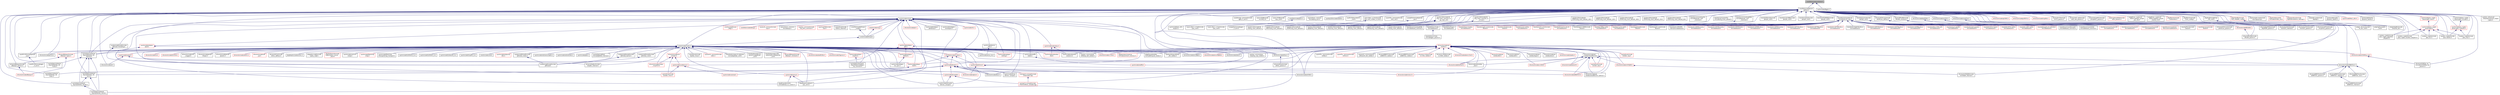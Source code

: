 digraph "core/lib/include/container.h"
{
 // LATEX_PDF_SIZE
  edge [fontname="Helvetica",fontsize="10",labelfontname="Helvetica",labelfontsize="10"];
  node [fontname="Helvetica",fontsize="10",shape=record];
  Node1 [label="core/lib/include/container.h",height=0.2,width=0.4,color="black", fillcolor="grey75", style="filled", fontcolor="black",tooltip="Common macros and compiler attributes/pragmas configuration."];
  Node1 -> Node2 [dir="back",color="midnightblue",fontsize="10",style="solid",fontname="Helvetica"];
  Node2 [label="core/lib/include/kernel\l_defines.h",height=0.2,width=0.4,color="black", fillcolor="white", style="filled",URL="$kernel__defines_8h.html",tooltip="Common macros and compiler attributes/pragmas configuration."];
  Node2 -> Node3 [dir="back",color="midnightblue",fontsize="10",style="solid",fontname="Helvetica"];
  Node3 [label="core/include/mutex.h",height=0.2,width=0.4,color="black", fillcolor="white", style="filled",URL="$mutex_8h.html",tooltip="Mutex for thread synchronization."];
  Node3 -> Node4 [dir="back",color="midnightblue",fontsize="10",style="solid",fontname="Helvetica"];
  Node4 [label="core/include/cond.h",height=0.2,width=0.4,color="black", fillcolor="white", style="filled",URL="$cond_8h.html",tooltip="Condition variable for thread synchronization."];
  Node3 -> Node5 [dir="back",color="midnightblue",fontsize="10",style="solid",fontname="Helvetica"];
  Node5 [label="core/lib/include/rmutex.h",height=0.2,width=0.4,color="red", fillcolor="white", style="filled",URL="$rmutex_8h.html",tooltip="Recursive Mutex for thread synchronization."];
  Node5 -> Node7 [dir="back",color="midnightblue",fontsize="10",style="solid",fontname="Helvetica"];
  Node7 [label="sys/include/net/gnrc\l/netif.h",height=0.2,width=0.4,color="red", fillcolor="white", style="filled",URL="$gnrc_2netif_8h.html",tooltip="Definition for GNRC's network interfaces."];
  Node7 -> Node40 [dir="back",color="midnightblue",fontsize="10",style="solid",fontname="Helvetica"];
  Node40 [label="sys/net/gnrc/network\l_layer/ipv6/nib/_nib\l-arsm.h",height=0.2,width=0.4,color="black", fillcolor="white", style="filled",URL="$__nib-arsm_8h_source.html",tooltip=" "];
  Node40 -> Node38 [dir="back",color="midnightblue",fontsize="10",style="solid",fontname="Helvetica"];
  Node38 [label="sys/net/gnrc/network\l_layer/ipv6/nib/_nib-6ln.h",height=0.2,width=0.4,color="black", fillcolor="white", style="filled",URL="$__nib-6ln_8h.html",tooltip="Definitions related to 6Lo node (6LN) functionality of the NIB."];
  Node38 -> Node39 [dir="back",color="midnightblue",fontsize="10",style="solid",fontname="Helvetica"];
  Node39 [label="sys/net/gnrc/network\l_layer/ipv6/nib/_nib-6lr.h",height=0.2,width=0.4,color="black", fillcolor="white", style="filled",URL="$__nib-6lr_8h.html",tooltip="Definitions related to 6Lo router (6LR) functionality of the NIB."];
  Node40 -> Node39 [dir="back",color="midnightblue",fontsize="10",style="solid",fontname="Helvetica"];
  Node7 -> Node72 [dir="back",color="midnightblue",fontsize="10",style="solid",fontname="Helvetica"];
  Node72 [label="sys/net/gnrc/network\l_layer/ipv6/nib/_nib\l-slaac.h",height=0.2,width=0.4,color="black", fillcolor="white", style="filled",URL="$__nib-slaac_8h.html",tooltip="Definions related to SLAAC functionality of the NIB."];
  Node5 -> Node73 [dir="back",color="midnightblue",fontsize="10",style="solid",fontname="Helvetica"];
  Node73 [label="sys/include/xtimer.h",height=0.2,width=0.4,color="red", fillcolor="white", style="filled",URL="$xtimer_8h.html",tooltip="xtimer interface definitions"];
  Node73 -> Node74 [dir="back",color="midnightblue",fontsize="10",style="solid",fontname="Helvetica"];
  Node74 [label="drivers/include/at86rf215.h",height=0.2,width=0.4,color="red", fillcolor="white", style="filled",URL="$at86rf215_8h.html",tooltip="Interface definition for AT86RF215 based drivers."];
  Node73 -> Node81 [dir="back",color="midnightblue",fontsize="10",style="solid",fontname="Helvetica"];
  Node81 [label="drivers/include/sdp3x.h",height=0.2,width=0.4,color="red", fillcolor="white", style="filled",URL="$sdp3x_8h.html",tooltip="Device driver interface for the SDP3x sensor."];
  Node5 -> Node93 [dir="back",color="midnightblue",fontsize="10",style="solid",fontname="Helvetica"];
  Node93 [label="sys/include/ztimer.h",height=0.2,width=0.4,color="red", fillcolor="white", style="filled",URL="$ztimer_8h.html",tooltip="ztimer API"];
  Node93 -> Node94 [dir="back",color="midnightblue",fontsize="10",style="solid",fontname="Helvetica"];
  Node94 [label="drivers/include/dose.h",height=0.2,width=0.4,color="black", fillcolor="white", style="filled",URL="$dose_8h.html",tooltip="Driver for the Differentially Operated Serial Ethernet module."];
  Node93 -> Node95 [dir="back",color="midnightblue",fontsize="10",style="solid",fontname="Helvetica"];
  Node95 [label="drivers/include/net\l/netdev/ieee802154_submac.h",height=0.2,width=0.4,color="black", fillcolor="white", style="filled",URL="$ieee802154__submac_8h_source.html",tooltip=" "];
  Node93 -> Node96 [dir="back",color="midnightblue",fontsize="10",style="solid",fontname="Helvetica"];
  Node96 [label="drivers/include/rn2xx3.h",height=0.2,width=0.4,color="red", fillcolor="white", style="filled",URL="$rn2xx3_8h.html",tooltip="High-level driver for the RN2483/RN2903 LoRa modules."];
  Node93 -> Node107 [dir="back",color="midnightblue",fontsize="10",style="solid",fontname="Helvetica"];
  Node107 [label="drivers/include/w5500.h",height=0.2,width=0.4,color="black", fillcolor="white", style="filled",URL="$w5500_8h.html",tooltip="Interface definition for the W5500 device driver."];
  Node93 -> Node116 [dir="back",color="midnightblue",fontsize="10",style="solid",fontname="Helvetica"];
  Node116 [label="pkg/tinyusb/contrib\l/include/tusb_os_custom.h",height=0.2,width=0.4,color="black", fillcolor="white", style="filled",URL="$tusb__os__custom_8h.html",tooltip="TinyUSB OS Abstraction Layer for RIOT."];
  Node93 -> Node145 [dir="back",color="midnightblue",fontsize="10",style="solid",fontname="Helvetica"];
  Node145 [label="sys/include/sema.h",height=0.2,width=0.4,color="red", fillcolor="white", style="filled",URL="$sema_8h.html",tooltip="Semaphore definitions."];
  Node145 -> Node146 [dir="back",color="midnightblue",fontsize="10",style="solid",fontname="Helvetica"];
  Node146 [label="pkg/lwip/include/arch\l/sys_arch.h",height=0.2,width=0.4,color="black", fillcolor="white", style="filled",URL="$sys__arch_8h.html",tooltip="OS abstraction layer."];
  Node145 -> Node116 [dir="back",color="midnightblue",fontsize="10",style="solid",fontname="Helvetica"];
  Node93 -> Node165 [dir="back",color="midnightblue",fontsize="10",style="solid",fontname="Helvetica"];
  Node165 [label="sys/include/ztimer\l/xtimer_compat.h",height=0.2,width=0.4,color="black", fillcolor="white", style="filled",URL="$ztimer_2xtimer__compat_8h.html",tooltip="ztimer xtimer wrapper interface"];
  Node93 -> Node166 [dir="back",color="midnightblue",fontsize="10",style="solid",fontname="Helvetica"];
  Node166 [label="sys/include/ztimer64\l/xtimer_compat.h",height=0.2,width=0.4,color="black", fillcolor="white", style="filled",URL="$ztimer64_2xtimer__compat_8h.html",tooltip="ztimer64 xtimer wrapper interface"];
  Node93 -> Node167 [dir="back",color="midnightblue",fontsize="10",style="solid",fontname="Helvetica"];
  Node167 [label="sys/include/ztimer64.h",height=0.2,width=0.4,color="red", fillcolor="white", style="filled",URL="$ztimer64_8h.html",tooltip="ztimer 64bit API"];
  Node167 -> Node169 [dir="back",color="midnightblue",fontsize="10",style="solid",fontname="Helvetica"];
  Node169 [label="sys/cpp11-compat/include\l/riot/condition_variable.hpp",height=0.2,width=0.4,color="red", fillcolor="white", style="filled",URL="$condition__variable_8hpp.html",tooltip="C++11 condition variable drop in replacement."];
  Node167 -> Node166 [dir="back",color="midnightblue",fontsize="10",style="solid",fontname="Helvetica"];
  Node3 -> Node171 [dir="back",color="midnightblue",fontsize="10",style="solid",fontname="Helvetica"];
  Node171 [label="cpu/efm32/include/periph\l_cpu.h",height=0.2,width=0.4,color="black", fillcolor="white", style="filled",URL="$efm32_2include_2periph__cpu_8h.html",tooltip="CPU specific definitions for internal peripheral handling."];
  Node171 -> Node172 [dir="back",color="midnightblue",fontsize="10",style="solid",fontname="Helvetica"];
  Node172 [label="cpu/efm32/include/gpio\l_ll_arch.h",height=0.2,width=0.4,color="black", fillcolor="white", style="filled",URL="$efm32_2include_2gpio__ll__arch_8h.html",tooltip="CPU specific part of the Peripheral GPIO Low-Level API."];
  Node3 -> Node173 [dir="back",color="midnightblue",fontsize="10",style="solid",fontname="Helvetica"];
  Node173 [label="cpu/esp32/esp-eth/esp\l_eth_netdev.h",height=0.2,width=0.4,color="black", fillcolor="white", style="filled",URL="$esp__eth__netdev_8h.html",tooltip="Netdev interface for the ESP32 Ethernet MAC module."];
  Node3 -> Node174 [dir="back",color="midnightblue",fontsize="10",style="solid",fontname="Helvetica"];
  Node174 [label="cpu/esp_common/esp\l-now/esp_now_netdev.h",height=0.2,width=0.4,color="black", fillcolor="white", style="filled",URL="$esp__now__netdev_8h.html",tooltip="Netdev interface for the ESP-NOW WiFi P2P protocol."];
  Node3 -> Node175 [dir="back",color="midnightblue",fontsize="10",style="solid",fontname="Helvetica"];
  Node175 [label="cpu/esp_common/esp\l-wifi/esp_wifi_netdev.h",height=0.2,width=0.4,color="black", fillcolor="white", style="filled",URL="$esp__wifi__netdev_8h.html",tooltip="Network device driver for the ESP SoCs WiFi interface."];
  Node3 -> Node176 [dir="back",color="midnightblue",fontsize="10",style="solid",fontname="Helvetica"];
  Node176 [label="cpu/native/include\l/candev_linux.h",height=0.2,width=0.4,color="red", fillcolor="white", style="filled",URL="$candev__linux_8h.html",tooltip="Implementation of simulated CAN controller driver using SocketCAN on Linux."];
  Node3 -> Node178 [dir="back",color="midnightblue",fontsize="10",style="solid",fontname="Helvetica"];
  Node178 [label="cpu/native/include\l/spidev_linux.h",height=0.2,width=0.4,color="black", fillcolor="white", style="filled",URL="$spidev__linux_8h.html",tooltip="Implementation of SPI access from Linux User Space."];
  Node3 -> Node179 [dir="back",color="midnightblue",fontsize="10",style="solid",fontname="Helvetica"];
  Node179 [label="cpu/sam0_common/include\l/sdhc.h",height=0.2,width=0.4,color="red", fillcolor="white", style="filled",URL="$sdhc_8h.html",tooltip="SD card interface functions for sam0 class devices."];
  Node3 -> Node181 [dir="back",color="midnightblue",fontsize="10",style="solid",fontname="Helvetica"];
  Node181 [label="boards/atxmega-a1-xplained\l/include/periph_conf.h",height=0.2,width=0.4,color="black", fillcolor="white", style="filled",URL="$boards_2atxmega-a1-xplained_2include_2periph__conf_8h.html",tooltip="Peripheral MCU configuration for the ATxmegaA1 Xplained board."];
  Node3 -> Node182 [dir="back",color="midnightblue",fontsize="10",style="solid",fontname="Helvetica"];
  Node182 [label="boards/atxmega-a1u\l-xpro/include/periph\l_conf.h",height=0.2,width=0.4,color="black", fillcolor="white", style="filled",URL="$boards_2atxmega-a1u-xpro_2include_2periph__conf_8h.html",tooltip="Peripheral MCU configuration for the ATxmegaA1U Xplained Pro board."];
  Node3 -> Node183 [dir="back",color="midnightblue",fontsize="10",style="solid",fontname="Helvetica"];
  Node183 [label="boards/atxmega-a3bu\l-xplained/include/periph\l_conf.h",height=0.2,width=0.4,color="black", fillcolor="white", style="filled",URL="$boards_2atxmega-a3bu-xplained_2include_2periph__conf_8h.html",tooltip="Peripheral MCU configuration for the ATxmegaA3BU Xplained board."];
  Node3 -> Node184 [dir="back",color="midnightblue",fontsize="10",style="solid",fontname="Helvetica"];
  Node184 [label="drivers/dfplayer/include\l/dfplayer_constants.h",height=0.2,width=0.4,color="red", fillcolor="white", style="filled",URL="$dfplayer__constants_8h.html",tooltip="Constants used in the DFPlayer Mini Driver."];
  Node3 -> Node187 [dir="back",color="midnightblue",fontsize="10",style="solid",fontname="Helvetica"];
  Node187 [label="drivers/dfplayer/include\l/dfplayer_types.h",height=0.2,width=0.4,color="red", fillcolor="white", style="filled",URL="$dfplayer__types_8h.html",tooltip="Types used in the DFPlayer Mini Device Driver."];
  Node187 -> Node189 [dir="back",color="midnightblue",fontsize="10",style="solid",fontname="Helvetica"];
  Node189 [label="drivers/dfplayer/include\l/dfplayer_params.h",height=0.2,width=0.4,color="black", fillcolor="white", style="filled",URL="$dfplayer__params_8h.html",tooltip="Default configuration for the DFPlayer Mini driver."];
  Node189 -> Node186 [dir="back",color="midnightblue",fontsize="10",style="solid",fontname="Helvetica"];
  Node186 [label="drivers/include/dfplayer.h",height=0.2,width=0.4,color="red", fillcolor="white", style="filled",URL="$dfplayer_8h.html",tooltip="DFPlayer Mini Device Driver."];
  Node187 -> Node186 [dir="back",color="midnightblue",fontsize="10",style="solid",fontname="Helvetica"];
  Node3 -> Node190 [dir="back",color="midnightblue",fontsize="10",style="solid",fontname="Helvetica"];
  Node190 [label="drivers/include/ata8520e.h",height=0.2,width=0.4,color="red", fillcolor="white", style="filled",URL="$ata8520e_8h.html",tooltip="Device driver for Microchip ATA8520E transceiver (Sigfox)"];
  Node3 -> Node192 [dir="back",color="midnightblue",fontsize="10",style="solid",fontname="Helvetica"];
  Node192 [label="drivers/include/can\l/candev.h",height=0.2,width=0.4,color="red", fillcolor="white", style="filled",URL="$candev_8h.html",tooltip="Definitions for low-level CAN driver interface."];
  Node192 -> Node176 [dir="back",color="midnightblue",fontsize="10",style="solid",fontname="Helvetica"];
  Node192 -> Node196 [dir="back",color="midnightblue",fontsize="10",style="solid",fontname="Helvetica"];
  Node196 [label="drivers/include/candev\l_mcp2515.h",height=0.2,width=0.4,color="red", fillcolor="white", style="filled",URL="$candev__mcp2515_8h.html",tooltip="Definition of the implementation of the CAN controller driver."];
  Node192 -> Node202 [dir="back",color="midnightblue",fontsize="10",style="solid",fontname="Helvetica"];
  Node202 [label="sys/include/can/device.h",height=0.2,width=0.4,color="red", fillcolor="white", style="filled",URL="$sys_2include_2can_2device_8h.html",tooltip="Definitions of CAN device interface."];
  Node202 -> Node176 [dir="back",color="midnightblue",fontsize="10",style="solid",fontname="Helvetica"];
  Node202 -> Node205 [dir="back",color="midnightblue",fontsize="10",style="solid",fontname="Helvetica"];
  Node205 [label="sys/include/can/raw.h",height=0.2,width=0.4,color="red", fillcolor="white", style="filled",URL="$can_2raw_8h.html",tooltip="Definitions high-level RAW CAN interface."];
  Node3 -> Node196 [dir="back",color="midnightblue",fontsize="10",style="solid",fontname="Helvetica"];
  Node3 -> Node10 [dir="back",color="midnightblue",fontsize="10",style="solid",fontname="Helvetica"];
  Node10 [label="drivers/include/cc110x.h",height=0.2,width=0.4,color="red", fillcolor="white", style="filled",URL="$cc110x_8h.html",tooltip="Interface definition for the CC1100/CC1101 driver."];
  Node3 -> Node94 [dir="back",color="midnightblue",fontsize="10",style="solid",fontname="Helvetica"];
  Node3 -> Node207 [dir="back",color="midnightblue",fontsize="10",style="solid",fontname="Helvetica"];
  Node207 [label="drivers/include/enc28j60.h",height=0.2,width=0.4,color="black", fillcolor="white", style="filled",URL="$enc28j60_8h.html",tooltip="Interface definition for the ENC28J60 driver ."];
  Node3 -> Node208 [dir="back",color="midnightblue",fontsize="10",style="solid",fontname="Helvetica"];
  Node208 [label="drivers/include/encx24j600.h",height=0.2,width=0.4,color="red", fillcolor="white", style="filled",URL="$encx24j600_8h.html",tooltip="Interface definition for the ENCX24J600 driver."];
  Node3 -> Node210 [dir="back",color="midnightblue",fontsize="10",style="solid",fontname="Helvetica"];
  Node210 [label="drivers/include/ethos.h",height=0.2,width=0.4,color="black", fillcolor="white", style="filled",URL="$ethos_8h.html",tooltip="Interface definition for the ethernet-over-serial module."];
  Node210 -> Node211 [dir="back",color="midnightblue",fontsize="10",style="solid",fontname="Helvetica"];
  Node211 [label="drivers/ethos/include\l/ethos_params.h",height=0.2,width=0.4,color="black", fillcolor="white", style="filled",URL="$ethos__params_8h.html",tooltip="Default configuration for the ethos device driver."];
  Node3 -> Node212 [dir="back",color="midnightblue",fontsize="10",style="solid",fontname="Helvetica"];
  Node212 [label="drivers/include/kw41zrf.h",height=0.2,width=0.4,color="red", fillcolor="white", style="filled",URL="$kw41zrf_8h.html",tooltip="Interface definition for the kw41zrf driver."];
  Node3 -> Node215 [dir="back",color="midnightblue",fontsize="10",style="solid",fontname="Helvetica"];
  Node215 [label="drivers/include/l3gxxxx.h",height=0.2,width=0.4,color="red", fillcolor="white", style="filled",URL="$l3gxxxx_8h.html",tooltip="Device Driver for ST L3Gxxxx 3-axis gyroscope sensor family."];
  Node3 -> Node217 [dir="back",color="midnightblue",fontsize="10",style="solid",fontname="Helvetica"];
  Node217 [label="drivers/include/lcd.h",height=0.2,width=0.4,color="red", fillcolor="white", style="filled",URL="$lcd_8h.html",tooltip=" "];
  Node3 -> Node222 [dir="back",color="midnightblue",fontsize="10",style="solid",fontname="Helvetica"];
  Node222 [label="drivers/include/ltc4150.h",height=0.2,width=0.4,color="red", fillcolor="white", style="filled",URL="$ltc4150_8h.html",tooltip="LTC4150 coulomb counter."];
  Node3 -> Node224 [dir="back",color="midnightblue",fontsize="10",style="solid",fontname="Helvetica"];
  Node224 [label="drivers/include/mtd\l_mapper.h",height=0.2,width=0.4,color="black", fillcolor="white", style="filled",URL="$mtd__mapper_8h_source.html",tooltip=" "];
  Node3 -> Node225 [dir="back",color="midnightblue",fontsize="10",style="solid",fontname="Helvetica"];
  Node225 [label="drivers/include/periph\l/freqm.h",height=0.2,width=0.4,color="black", fillcolor="white", style="filled",URL="$freqm_8h.html",tooltip="FREQM peripheral driver interface definitions."];
  Node3 -> Node226 [dir="back",color="midnightblue",fontsize="10",style="solid",fontname="Helvetica"];
  Node226 [label="drivers/include/periph\l/pio/i2c.h",height=0.2,width=0.4,color="black", fillcolor="white", style="filled",URL="$pio_2i2c_8h.html",tooltip="PIO I2C program interface."];
  Node3 -> Node227 [dir="back",color="midnightblue",fontsize="10",style="solid",fontname="Helvetica"];
  Node227 [label="drivers/include/pn532.h",height=0.2,width=0.4,color="black", fillcolor="white", style="filled",URL="$pn532_8h.html",tooltip="PN532 driver."];
  Node3 -> Node81 [dir="back",color="midnightblue",fontsize="10",style="solid",fontname="Helvetica"];
  Node3 -> Node228 [dir="back",color="midnightblue",fontsize="10",style="solid",fontname="Helvetica"];
  Node228 [label="drivers/include/sds011.h",height=0.2,width=0.4,color="red", fillcolor="white", style="filled",URL="$sds011_8h.html",tooltip="Interface for controlling SDS011 Laser Dust Sensor."];
  Node3 -> Node230 [dir="back",color="midnightblue",fontsize="10",style="solid",fontname="Helvetica"];
  Node230 [label="drivers/include/soft\l_spi.h",height=0.2,width=0.4,color="red", fillcolor="white", style="filled",URL="$soft__spi_8h.html",tooltip="Software SPI port descriptor definition."];
  Node3 -> Node232 [dir="back",color="midnightblue",fontsize="10",style="solid",fontname="Helvetica"];
  Node232 [label="drivers/include/xbee.h",height=0.2,width=0.4,color="black", fillcolor="white", style="filled",URL="$xbee_8h.html",tooltip="High-level driver for the XBee S1 802.15.4 modem."];
  Node3 -> Node233 [dir="back",color="midnightblue",fontsize="10",style="solid",fontname="Helvetica"];
  Node233 [label="drivers/sht1x/include\l/sht1x_defines.h",height=0.2,width=0.4,color="black", fillcolor="white", style="filled",URL="$sht1x__defines_8h.html",tooltip="Internal defines required by the SHT10/SHT11/SHT15 driver."];
  Node3 -> Node234 [dir="back",color="midnightblue",fontsize="10",style="solid",fontname="Helvetica"];
  Node234 [label="drivers/slipdev/include\l/slipdev_internal.h",height=0.2,width=0.4,color="black", fillcolor="white", style="filled",URL="$slipdev__internal_8h.html",tooltip=" "];
  Node3 -> Node235 [dir="back",color="midnightblue",fontsize="10",style="solid",fontname="Helvetica"];
  Node235 [label="pkg/lwip/include/arch/cc.h",height=0.2,width=0.4,color="black", fillcolor="white", style="filled",URL="$cc_8h.html",tooltip="Compiler/platform abstraction."];
  Node3 -> Node146 [dir="back",color="midnightblue",fontsize="10",style="solid",fontname="Helvetica"];
  Node3 -> Node236 [dir="back",color="midnightblue",fontsize="10",style="solid",fontname="Helvetica"];
  Node236 [label="pkg/paho-mqtt/include\l/paho_mqtt.h",height=0.2,width=0.4,color="black", fillcolor="white", style="filled",URL="$paho__mqtt_8h.html",tooltip="Network MQTT interface definitions."];
  Node3 -> Node237 [dir="back",color="midnightblue",fontsize="10",style="solid",fontname="Helvetica"];
  Node237 [label="pkg/semtech-loramac\l/include/semtech_loramac.h",height=0.2,width=0.4,color="red", fillcolor="white", style="filled",URL="$semtech__loramac_8h.html",tooltip="Public API and definitions of the Semtech LoRaMAC."];
  Node3 -> Node116 [dir="back",color="midnightblue",fontsize="10",style="solid",fontname="Helvetica"];
  Node3 -> Node238 [dir="back",color="midnightblue",fontsize="10",style="solid",fontname="Helvetica"];
  Node238 [label="pkg/tinyusb/netdev\l/include/tinyusb_netdev.h",height=0.2,width=0.4,color="black", fillcolor="white", style="filled",URL="$tinyusb__netdev_8h.html",tooltip="TinyUSB netdev driver for CDC ECM, CDC NCM and RNDIS protocol."];
  Node3 -> Node239 [dir="back",color="midnightblue",fontsize="10",style="solid",fontname="Helvetica"];
  Node239 [label="pkg/wakaama/include\l/objects/ipso_sensor\l_base.h",height=0.2,width=0.4,color="red", fillcolor="white", style="filled",URL="$ipso__sensor__base_8h.html",tooltip=" "];
  Node3 -> Node246 [dir="back",color="midnightblue",fontsize="10",style="solid",fontname="Helvetica"];
  Node246 [label="sys/cpp11-compat/include\l/riot/mutex.hpp",height=0.2,width=0.4,color="red", fillcolor="white", style="filled",URL="$mutex_8hpp.html",tooltip="C++11 mutex drop in replacement."];
  Node246 -> Node169 [dir="back",color="midnightblue",fontsize="10",style="solid",fontname="Helvetica"];
  Node3 -> Node118 [dir="back",color="midnightblue",fontsize="10",style="solid",fontname="Helvetica"];
  Node118 [label="sys/include/can/conn\l/isotp.h",height=0.2,width=0.4,color="black", fillcolor="white", style="filled",URL="$conn_2isotp_8h.html",tooltip="Definitions of generic CAN interface."];
  Node3 -> Node247 [dir="back",color="midnightblue",fontsize="10",style="solid",fontname="Helvetica"];
  Node247 [label="sys/include/fido2/ctap\l/ctap.h",height=0.2,width=0.4,color="red", fillcolor="white", style="filled",URL="$ctap_2ctap_8h.html",tooltip="Internal FIDO2 CTAP defines, structures and function declarations."];
  Node3 -> Node251 [dir="back",color="midnightblue",fontsize="10",style="solid",fontname="Helvetica"];
  Node251 [label="sys/include/fido2/ctap\l/transport/ctap_transport.h",height=0.2,width=0.4,color="black", fillcolor="white", style="filled",URL="$ctap__transport_8h.html",tooltip="CTAP transport layer defines and function declarations."];
  Node3 -> Node252 [dir="back",color="midnightblue",fontsize="10",style="solid",fontname="Helvetica"];
  Node252 [label="sys/include/fs/littlefs2_fs.h",height=0.2,width=0.4,color="black", fillcolor="white", style="filled",URL="$littlefs2__fs_8h.html",tooltip="littlefs v2 integration with vfs"];
  Node3 -> Node253 [dir="back",color="midnightblue",fontsize="10",style="solid",fontname="Helvetica"];
  Node253 [label="sys/include/fs/littlefs_fs.h",height=0.2,width=0.4,color="black", fillcolor="white", style="filled",URL="$littlefs__fs_8h.html",tooltip="littlefs integration with vfs"];
  Node3 -> Node254 [dir="back",color="midnightblue",fontsize="10",style="solid",fontname="Helvetica"];
  Node254 [label="sys/include/fs/lwext4_fs.h",height=0.2,width=0.4,color="black", fillcolor="white", style="filled",URL="$lwext4__fs_8h.html",tooltip="lwext4 integration with vfs"];
  Node3 -> Node255 [dir="back",color="midnightblue",fontsize="10",style="solid",fontname="Helvetica"];
  Node255 [label="sys/include/fs/spiffs_fs.h",height=0.2,width=0.4,color="black", fillcolor="white", style="filled",URL="$spiffs__fs_8h.html",tooltip="SPIFFS integration with vfs."];
  Node3 -> Node256 [dir="back",color="midnightblue",fontsize="10",style="solid",fontname="Helvetica"];
  Node256 [label="sys/include/isrpipe.h",height=0.2,width=0.4,color="red", fillcolor="white", style="filled",URL="$isrpipe_8h.html",tooltip="isrpipe Interface"];
  Node256 -> Node257 [dir="back",color="midnightblue",fontsize="10",style="solid",fontname="Helvetica"];
  Node257 [label="drivers/include/at.h",height=0.2,width=0.4,color="black", fillcolor="white", style="filled",URL="$at_8h.html",tooltip="AT (Hayes) library interface."];
  Node256 -> Node234 [dir="back",color="midnightblue",fontsize="10",style="solid",fontname="Helvetica"];
  Node3 -> Node266 [dir="back",color="midnightblue",fontsize="10",style="solid",fontname="Helvetica"];
  Node266 [label="sys/include/net/fib\l/table.h",height=0.2,width=0.4,color="black", fillcolor="white", style="filled",URL="$table_8h.html",tooltip="Types and functions for operating fib tables."];
  Node266 -> Node267 [dir="back",color="midnightblue",fontsize="10",style="solid",fontname="Helvetica"];
  Node267 [label="sys/include/net/fib.h",height=0.2,width=0.4,color="red", fillcolor="white", style="filled",URL="$fib_8h.html",tooltip="Types and functions for FIB."];
  Node3 -> Node124 [dir="back",color="midnightblue",fontsize="10",style="solid",fontname="Helvetica"];
  Node124 [label="sys/include/net/gcoap\l/dns.h",height=0.2,width=0.4,color="red", fillcolor="white", style="filled",URL="$gcoap_2dns_8h.html",tooltip="gcoap_dns definitions"];
  Node3 -> Node268 [dir="back",color="midnightblue",fontsize="10",style="solid",fontname="Helvetica"];
  Node268 [label="sys/include/net/gnrc\l/pktbuf.h",height=0.2,width=0.4,color="red", fillcolor="white", style="filled",URL="$pktbuf_8h.html",tooltip="Interface definition for the global network buffer."];
  Node268 -> Node270 [dir="back",color="midnightblue",fontsize="10",style="solid",fontname="Helvetica"];
  Node270 [label="sys/include/net/gnrc\l/tx_sync.h",height=0.2,width=0.4,color="black", fillcolor="white", style="filled",URL="$tx__sync_8h.html",tooltip="Definitions for TX sync."];
  Node3 -> Node30 [dir="back",color="midnightblue",fontsize="10",style="solid",fontname="Helvetica"];
  Node30 [label="sys/include/net/gnrc\l/tcp/tcb.h",height=0.2,width=0.4,color="red", fillcolor="white", style="filled",URL="$tcb_8h.html",tooltip="GNRC TCP transmission control block (TCB)"];
  Node30 -> Node32 [dir="back",color="midnightblue",fontsize="10",style="solid",fontname="Helvetica"];
  Node32 [label="sys/net/gnrc/transport\l_layer/tcp/include/gnrc\l_tcp_common.h",height=0.2,width=0.4,color="black", fillcolor="white", style="filled",URL="$gnrc__tcp__common_8h.html",tooltip="Internally used defines, macros and variable declarations."];
  Node3 -> Node270 [dir="back",color="midnightblue",fontsize="10",style="solid",fontname="Helvetica"];
  Node3 -> Node274 [dir="back",color="midnightblue",fontsize="10",style="solid",fontname="Helvetica"];
  Node274 [label="sys/include/net/nanocoap/fs.h",height=0.2,width=0.4,color="black", fillcolor="white", style="filled",URL="$fs_8h.html",tooltip="nanoCoAP virtual file system"];
  Node3 -> Node275 [dir="back",color="midnightblue",fontsize="10",style="solid",fontname="Helvetica"];
  Node275 [label="sys/include/net/netdev\l_test.h",height=0.2,width=0.4,color="black", fillcolor="white", style="filled",URL="$netdev__test_8h.html",tooltip="netdev dummy test driver definitions"];
  Node3 -> Node276 [dir="back",color="midnightblue",fontsize="10",style="solid",fontname="Helvetica"];
  Node276 [label="sys/include/net/netstats.h",height=0.2,width=0.4,color="black", fillcolor="white", style="filled",URL="$include_2net_2netstats_8h.html",tooltip="Definition of net statistics."];
  Node3 -> Node277 [dir="back",color="midnightblue",fontsize="10",style="solid",fontname="Helvetica"];
  Node277 [label="sys/include/pipe.h",height=0.2,width=0.4,color="black", fillcolor="white", style="filled",URL="$pipe_8h.html",tooltip=" "];
  Node3 -> Node145 [dir="back",color="midnightblue",fontsize="10",style="solid",fontname="Helvetica"];
  Node3 -> Node278 [dir="back",color="midnightblue",fontsize="10",style="solid",fontname="Helvetica"];
  Node278 [label="sys/include/sema_inv.h",height=0.2,width=0.4,color="black", fillcolor="white", style="filled",URL="$sema__inv_8h.html",tooltip="Inverse Semaphore definitions."];
  Node3 -> Node279 [dir="back",color="midnightblue",fontsize="10",style="solid",fontname="Helvetica"];
  Node279 [label="sys/include/usb/usbus\l/cdc/ecm.h",height=0.2,width=0.4,color="black", fillcolor="white", style="filled",URL="$ecm_8h.html",tooltip="Interface and definitions for USB CDC ECM type interfaces."];
  Node3 -> Node280 [dir="back",color="midnightblue",fontsize="10",style="solid",fontname="Helvetica"];
  Node280 [label="sys/include/usb/usbus\l/hid.h",height=0.2,width=0.4,color="red", fillcolor="white", style="filled",URL="$usbus_2hid_8h.html",tooltip="Interface and definitions for USB HID type interfaces in USBUS."];
  Node3 -> Node73 [dir="back",color="midnightblue",fontsize="10",style="solid",fontname="Helvetica"];
  Node3 -> Node165 [dir="back",color="midnightblue",fontsize="10",style="solid",fontname="Helvetica"];
  Node3 -> Node93 [dir="back",color="midnightblue",fontsize="10",style="solid",fontname="Helvetica"];
  Node3 -> Node166 [dir="back",color="midnightblue",fontsize="10",style="solid",fontname="Helvetica"];
  Node3 -> Node167 [dir="back",color="midnightblue",fontsize="10",style="solid",fontname="Helvetica"];
  Node3 -> Node37 [dir="back",color="midnightblue",fontsize="10",style="solid",fontname="Helvetica"];
  Node37 [label="sys/net/gnrc/network\l_layer/ipv6/nib/_nib\l-internal.h",height=0.2,width=0.4,color="black", fillcolor="white", style="filled",URL="$__nib-internal_8h_source.html",tooltip=" "];
  Node37 -> Node38 [dir="back",color="midnightblue",fontsize="10",style="solid",fontname="Helvetica"];
  Node37 -> Node39 [dir="back",color="midnightblue",fontsize="10",style="solid",fontname="Helvetica"];
  Node37 -> Node40 [dir="back",color="midnightblue",fontsize="10",style="solid",fontname="Helvetica"];
  Node37 -> Node41 [dir="back",color="midnightblue",fontsize="10",style="solid",fontname="Helvetica"];
  Node41 [label="sys/net/gnrc/network\l_layer/ipv6/nib/_nib\l-router.h",height=0.2,width=0.4,color="black", fillcolor="white", style="filled",URL="$__nib-router_8h_source.html",tooltip=" "];
  Node3 -> Node282 [dir="back",color="midnightblue",fontsize="10",style="solid",fontname="Helvetica"];
  Node282 [label="sys/net/gnrc/pktbuf\l/include/pktbuf_internal.h",height=0.2,width=0.4,color="black", fillcolor="white", style="filled",URL="$pktbuf__internal_8h.html",tooltip="Internal stuff for gnrc_pktbuf."];
  Node3 -> Node32 [dir="back",color="midnightblue",fontsize="10",style="solid",fontname="Helvetica"];
  Node3 -> Node283 [dir="back",color="midnightblue",fontsize="10",style="solid",fontname="Helvetica"];
  Node283 [label="sys/posix/pthread/include\l/pthread.h",height=0.2,width=0.4,color="black", fillcolor="white", style="filled",URL="$pthread_8h.html",tooltip="POSIX conforming multi-threading features."];
  Node3 -> Node284 [dir="back",color="midnightblue",fontsize="10",style="solid",fontname="Helvetica"];
  Node284 [label="sys/posix/pthread/include\l/pthread_barrier.h",height=0.2,width=0.4,color="black", fillcolor="white", style="filled",URL="$pthread__barrier_8h.html",tooltip="Synchronization barriers."];
  Node284 -> Node283 [dir="back",color="midnightblue",fontsize="10",style="solid",fontname="Helvetica"];
  Node3 -> Node285 [dir="back",color="midnightblue",fontsize="10",style="solid",fontname="Helvetica"];
  Node285 [label="sys/posix/pthread/include\l/pthread_cond.h",height=0.2,width=0.4,color="black", fillcolor="white", style="filled",URL="$pthread__cond_8h.html",tooltip="RIOT POSIX condition variable API."];
  Node285 -> Node283 [dir="back",color="midnightblue",fontsize="10",style="solid",fontname="Helvetica"];
  Node3 -> Node286 [dir="back",color="midnightblue",fontsize="10",style="solid",fontname="Helvetica"];
  Node286 [label="sys/posix/pthread/include\l/pthread_mutex.h",height=0.2,width=0.4,color="black", fillcolor="white", style="filled",URL="$pthread__mutex_8h.html",tooltip="Mutual exclusion."];
  Node286 -> Node283 [dir="back",color="midnightblue",fontsize="10",style="solid",fontname="Helvetica"];
  Node2 -> Node287 [dir="back",color="midnightblue",fontsize="10",style="solid",fontname="Helvetica"];
  Node287 [label="core/include/sched.h",height=0.2,width=0.4,color="black", fillcolor="white", style="filled",URL="$sched_8h.html",tooltip="Scheduler API definition."];
  Node287 -> Node288 [dir="back",color="midnightblue",fontsize="10",style="solid",fontname="Helvetica"];
  Node288 [label="core/include/msg.h",height=0.2,width=0.4,color="red", fillcolor="white", style="filled",URL="$core_2include_2msg_8h.html",tooltip="Messaging API for inter process communication."];
  Node288 -> Node293 [dir="back",color="midnightblue",fontsize="10",style="solid",fontname="Helvetica"];
  Node293 [label="core/include/thread.h",height=0.2,width=0.4,color="black", fillcolor="white", style="filled",URL="$core_2include_2thread_8h.html",tooltip="Threading API."];
  Node293 -> Node3 [dir="back",color="midnightblue",fontsize="10",style="solid",fontname="Helvetica"];
  Node287 -> Node293 [dir="back",color="midnightblue",fontsize="10",style="solid",fontname="Helvetica"];
  Node287 -> Node294 [dir="back",color="midnightblue",fontsize="10",style="solid",fontname="Helvetica"];
  Node294 [label="core/include/thread\l_flags.h",height=0.2,width=0.4,color="red", fillcolor="white", style="filled",URL="$thread__flags_8h.html",tooltip="Thread Flags API."];
  Node287 -> Node296 [dir="back",color="midnightblue",fontsize="10",style="solid",fontname="Helvetica"];
  Node296 [label="core/lib/include/debug.h",height=0.2,width=0.4,color="red", fillcolor="white", style="filled",URL="$debug_8h.html",tooltip="Debug-header."];
  Node287 -> Node5 [dir="back",color="midnightblue",fontsize="10",style="solid",fontname="Helvetica"];
  Node287 -> Node298 [dir="back",color="midnightblue",fontsize="10",style="solid",fontname="Helvetica"];
  Node298 [label="core/lib/include/thread\l_config.h",height=0.2,width=0.4,color="black", fillcolor="white", style="filled",URL="$thread__config_8h.html",tooltip="Thread configuration defines."];
  Node298 -> Node293 [dir="back",color="midnightblue",fontsize="10",style="solid",fontname="Helvetica"];
  Node287 -> Node299 [dir="back",color="midnightblue",fontsize="10",style="solid",fontname="Helvetica"];
  Node299 [label="cpu/avr8_common/include\l/cpu.h",height=0.2,width=0.4,color="red", fillcolor="white", style="filled",URL="$avr8__common_2include_2cpu_8h.html",tooltip="Common implementations and headers for AVR-8 family based micro-controllers."];
  Node287 -> Node301 [dir="back",color="midnightblue",fontsize="10",style="solid",fontname="Helvetica"];
  Node301 [label="cpu/cortexm_common\l/include/cpu.h",height=0.2,width=0.4,color="black", fillcolor="white", style="filled",URL="$cortexm__common_2include_2cpu_8h.html",tooltip="Basic definitions for the Cortex-M common module."];
  Node287 -> Node302 [dir="back",color="midnightblue",fontsize="10",style="solid",fontname="Helvetica"];
  Node302 [label="cpu/esp_common/include\l/irq_arch_common.h",height=0.2,width=0.4,color="red", fillcolor="white", style="filled",URL="$irq__arch__common_8h.html",tooltip="Implementation of the kernels irq interface."];
  Node287 -> Node305 [dir="back",color="midnightblue",fontsize="10",style="solid",fontname="Helvetica"];
  Node305 [label="cpu/msp430/include\l/cpu.h",height=0.2,width=0.4,color="red", fillcolor="white", style="filled",URL="$msp430_2include_2cpu_8h.html",tooltip="Texas Instruments MSP430 specific code."];
  Node287 -> Node308 [dir="back",color="midnightblue",fontsize="10",style="solid",fontname="Helvetica"];
  Node308 [label="cpu/native/include\l/native_internal.h",height=0.2,width=0.4,color="black", fillcolor="white", style="filled",URL="$native__internal_8h_source.html",tooltip=" "];
  Node287 -> Node309 [dir="back",color="midnightblue",fontsize="10",style="solid",fontname="Helvetica"];
  Node309 [label="drivers/include/pir.h",height=0.2,width=0.4,color="red", fillcolor="white", style="filled",URL="$pir_8h.html",tooltip="Device driver interface for the PIR motion sensor."];
  Node287 -> Node146 [dir="back",color="midnightblue",fontsize="10",style="solid",fontname="Helvetica"];
  Node287 -> Node169 [dir="back",color="midnightblue",fontsize="10",style="solid",fontname="Helvetica"];
  Node287 -> Node311 [dir="back",color="midnightblue",fontsize="10",style="solid",fontname="Helvetica"];
  Node311 [label="sys/include/atomic\l_utils.h",height=0.2,width=0.4,color="black", fillcolor="white", style="filled",URL="$atomic__utils_8h.html",tooltip="API of the utility functions for atomic accesses."];
  Node311 -> Node278 [dir="back",color="midnightblue",fontsize="10",style="solid",fontname="Helvetica"];
  Node287 -> Node202 [dir="back",color="midnightblue",fontsize="10",style="solid",fontname="Helvetica"];
  Node287 -> Node205 [dir="back",color="midnightblue",fontsize="10",style="solid",fontname="Helvetica"];
  Node287 -> Node266 [dir="back",color="midnightblue",fontsize="10",style="solid",fontname="Helvetica"];
  Node287 -> Node267 [dir="back",color="midnightblue",fontsize="10",style="solid",fontname="Helvetica"];
  Node287 -> Node25 [dir="back",color="midnightblue",fontsize="10",style="solid",fontname="Helvetica"];
  Node25 [label="sys/include/net/gnrc\l/ipv6.h",height=0.2,width=0.4,color="red", fillcolor="white", style="filled",URL="$gnrc_2ipv6_8h.html",tooltip="Definitions for GNRC's IPv6 implementation."];
  Node25 -> Node30 [dir="back",color="midnightblue",fontsize="10",style="solid",fontname="Helvetica"];
  Node25 -> Node37 [dir="back",color="midnightblue",fontsize="10",style="solid",fontname="Helvetica"];
  Node287 -> Node7 [dir="back",color="midnightblue",fontsize="10",style="solid",fontname="Helvetica"];
  Node287 -> Node312 [dir="back",color="midnightblue",fontsize="10",style="solid",fontname="Helvetica"];
  Node312 [label="sys/include/net/gnrc\l/netreg.h",height=0.2,width=0.4,color="red", fillcolor="white", style="filled",URL="$netreg_8h.html",tooltip="Definitions to register network protocol PIDs to use with GNRC communication interface."];
  Node287 -> Node313 [dir="back",color="midnightblue",fontsize="10",style="solid",fontname="Helvetica"];
  Node313 [label="sys/include/net/gnrc\l/pkt.h",height=0.2,width=0.4,color="red", fillcolor="white", style="filled",URL="$net_2gnrc_2pkt_8h.html",tooltip="General definitions for network packets and their helper functions."];
  Node313 -> Node7 [dir="back",color="midnightblue",fontsize="10",style="solid",fontname="Helvetica"];
  Node313 -> Node312 [dir="back",color="midnightblue",fontsize="10",style="solid",fontname="Helvetica"];
  Node313 -> Node268 [dir="back",color="midnightblue",fontsize="10",style="solid",fontname="Helvetica"];
  Node313 -> Node30 [dir="back",color="midnightblue",fontsize="10",style="solid",fontname="Helvetica"];
  Node287 -> Node329 [dir="back",color="midnightblue",fontsize="10",style="solid",fontname="Helvetica"];
  Node329 [label="sys/include/net/gnrc\l/pktdump.h",height=0.2,width=0.4,color="black", fillcolor="white", style="filled",URL="$pktdump_8h.html",tooltip="Interface for a generic network packet dumping module."];
  Node287 -> Node56 [dir="back",color="midnightblue",fontsize="10",style="solid",fontname="Helvetica"];
  Node56 [label="sys/include/net/gnrc\l/sixlowpan.h",height=0.2,width=0.4,color="black", fillcolor="white", style="filled",URL="$gnrc_2sixlowpan_8h.html",tooltip="Definitions for 6LoWPAN."];
  Node287 -> Node330 [dir="back",color="midnightblue",fontsize="10",style="solid",fontname="Helvetica"];
  Node330 [label="sys/include/usb/usbus.h",height=0.2,width=0.4,color="red", fillcolor="white", style="filled",URL="$usbus_8h.html",tooltip="USBUS basic interface."];
  Node330 -> Node279 [dir="back",color="midnightblue",fontsize="10",style="solid",fontname="Helvetica"];
  Node330 -> Node280 [dir="back",color="midnightblue",fontsize="10",style="solid",fontname="Helvetica"];
  Node287 -> Node338 [dir="back",color="midnightblue",fontsize="10",style="solid",fontname="Helvetica"];
  Node338 [label="sys/include/vfs.h",height=0.2,width=0.4,color="red", fillcolor="white", style="filled",URL="$vfs_8h.html",tooltip="VFS layer API declarations."];
  Node287 -> Node73 [dir="back",color="midnightblue",fontsize="10",style="solid",fontname="Helvetica"];
  Node287 -> Node165 [dir="back",color="midnightblue",fontsize="10",style="solid",fontname="Helvetica"];
  Node287 -> Node93 [dir="back",color="midnightblue",fontsize="10",style="solid",fontname="Helvetica"];
  Node287 -> Node166 [dir="back",color="midnightblue",fontsize="10",style="solid",fontname="Helvetica"];
  Node287 -> Node37 [dir="back",color="midnightblue",fontsize="10",style="solid",fontname="Helvetica"];
  Node287 -> Node283 [dir="back",color="midnightblue",fontsize="10",style="solid",fontname="Helvetica"];
  Node2 -> Node341 [dir="back",color="midnightblue",fontsize="10",style="solid",fontname="Helvetica"];
  Node341 [label="core/lib/include/panic.h",height=0.2,width=0.4,color="black", fillcolor="white", style="filled",URL="$panic_8h.html",tooltip="Crash handling header."];
  Node341 -> Node342 [dir="back",color="midnightblue",fontsize="10",style="solid",fontname="Helvetica"];
  Node342 [label="sys/include/test_utils\l/expect.h",height=0.2,width=0.4,color="black", fillcolor="white", style="filled",URL="$expect_8h.html",tooltip="test \"expect condition\" utility function"];
  Node2 -> Node343 [dir="back",color="midnightblue",fontsize="10",style="solid",fontname="Helvetica"];
  Node343 [label="cpu/atmega_common/include\l/gpio_ll_arch.h",height=0.2,width=0.4,color="black", fillcolor="white", style="filled",URL="$atmega__common_2include_2gpio__ll__arch_8h.html",tooltip="CPU specific part of the Peripheral GPIO Low-Level API."];
  Node2 -> Node344 [dir="back",color="midnightblue",fontsize="10",style="solid",fontname="Helvetica"];
  Node344 [label="cpu/cc2538/include\l/cc2538_rf.h",height=0.2,width=0.4,color="black", fillcolor="white", style="filled",URL="$cc2538__rf_8h.html",tooltip="Low-level radio driver for the CC2538."];
  Node2 -> Node345 [dir="back",color="midnightblue",fontsize="10",style="solid",fontname="Helvetica"];
  Node345 [label="cpu/cc2538/include\l/cpu_conf.h",height=0.2,width=0.4,color="black", fillcolor="white", style="filled",URL="$cc2538_2include_2cpu__conf_8h.html",tooltip="Implementation specific CPU configuration options."];
  Node2 -> Node346 [dir="back",color="midnightblue",fontsize="10",style="solid",fontname="Helvetica"];
  Node346 [label="cpu/cc26xx_cc13xx/include\l/cpu_conf_cc26xx_cc13xx.h",height=0.2,width=0.4,color="black", fillcolor="white", style="filled",URL="$cpu__conf__cc26xx__cc13xx_8h.html",tooltip="Implementation specific CPU configuration options."];
  Node346 -> Node347 [dir="back",color="midnightblue",fontsize="10",style="solid",fontname="Helvetica"];
  Node347 [label="cpu/cc26x0_cc13x0/include\l/cpu_conf.h",height=0.2,width=0.4,color="black", fillcolor="white", style="filled",URL="$cc26x0__cc13x0_2include_2cpu__conf_8h.html",tooltip="Implementation specific CPU configuration options."];
  Node346 -> Node348 [dir="back",color="midnightblue",fontsize="10",style="solid",fontname="Helvetica"];
  Node348 [label="cpu/cc26x2_cc13x2/include\l/cpu_conf.h",height=0.2,width=0.4,color="black", fillcolor="white", style="filled",URL="$cc26x2__cc13x2_2include_2cpu__conf_8h.html",tooltip="Implementation specific CPU configuration options."];
  Node2 -> Node349 [dir="back",color="midnightblue",fontsize="10",style="solid",fontname="Helvetica"];
  Node349 [label="cpu/cortexm_common\l/include/irq_arch.h",height=0.2,width=0.4,color="black", fillcolor="white", style="filled",URL="$cortexm__common_2include_2irq__arch_8h.html",tooltip="Implementation of the kernels irq interface."];
  Node2 -> Node171 [dir="back",color="midnightblue",fontsize="10",style="solid",fontname="Helvetica"];
  Node2 -> Node350 [dir="back",color="midnightblue",fontsize="10",style="solid",fontname="Helvetica"];
  Node350 [label="cpu/esp32/include/newlib.h",height=0.2,width=0.4,color="black", fillcolor="white", style="filled",URL="$newlib_8h.html",tooltip="Wrapper for sys/features.h."];
  Node2 -> Node351 [dir="back",color="midnightblue",fontsize="10",style="solid",fontname="Helvetica"];
  Node351 [label="cpu/fe310/include/clk\l_conf.h",height=0.2,width=0.4,color="black", fillcolor="white", style="filled",URL="$fe310_2include_2clk__conf_8h.html",tooltip="Clock configuration for the FE310 cpu."];
  Node2 -> Node352 [dir="back",color="midnightblue",fontsize="10",style="solid",fontname="Helvetica"];
  Node352 [label="cpu/gd32v/include/periph\l_cpu.h",height=0.2,width=0.4,color="black", fillcolor="white", style="filled",URL="$gd32v_2include_2periph__cpu_8h.html",tooltip="CPU specific definitions for internal peripheral handling."];
  Node352 -> Node353 [dir="back",color="midnightblue",fontsize="10",style="solid",fontname="Helvetica"];
  Node353 [label="cpu/gd32v/include/gpio\l_ll_arch.h",height=0.2,width=0.4,color="black", fillcolor="white", style="filled",URL="$gd32v_2include_2gpio__ll__arch_8h.html",tooltip="GPIO Low-level API implementation for the GD32V GPIO peripheral."];
  Node2 -> Node354 [dir="back",color="midnightblue",fontsize="10",style="solid",fontname="Helvetica"];
  Node354 [label="cpu/nrf5x_common/include\l/nrfx_riot.h",height=0.2,width=0.4,color="black", fillcolor="white", style="filled",URL="$nrfx__riot_8h.html",tooltip="nrfx compatibility layer"];
  Node2 -> Node355 [dir="back",color="midnightblue",fontsize="10",style="solid",fontname="Helvetica"];
  Node355 [label="cpu/stm32/include/clk\l/c0/cfg_clock_default.h",height=0.2,width=0.4,color="black", fillcolor="white", style="filled",URL="$cpu_2stm32_2include_2clk_2c0_2cfg__clock__default_8h.html",tooltip="Configure STM32C0 clock."];
  Node2 -> Node356 [dir="back",color="midnightblue",fontsize="10",style="solid",fontname="Helvetica"];
  Node356 [label="cpu/stm32/include/clk\l/cfg_clock_common_fx\l_gx_mp1_c0.h",height=0.2,width=0.4,color="black", fillcolor="white", style="filled",URL="$cfg__clock__common__fx__gx__mp1__c0_8h.html",tooltip="Base STM32Fx/Gx/MP1/C0 clock configuration."];
  Node356 -> Node355 [dir="back",color="midnightblue",fontsize="10",style="solid",fontname="Helvetica"];
  Node356 -> Node357 [dir="back",color="midnightblue",fontsize="10",style="solid",fontname="Helvetica"];
  Node357 [label="cpu/stm32/include/clk\l/f0f1f3/cfg_clock_default.h",height=0.2,width=0.4,color="black", fillcolor="white", style="filled",URL="$cpu_2stm32_2include_2clk_2f0f1f3_2cfg__clock__default_8h.html",tooltip="Default clock configuration for STM32F0/F1/F3."];
  Node356 -> Node358 [dir="back",color="midnightblue",fontsize="10",style="solid",fontname="Helvetica"];
  Node358 [label="cpu/stm32/include/clk\l/f2f4f7/cfg_clock_default.h",height=0.2,width=0.4,color="black", fillcolor="white", style="filled",URL="$cpu_2stm32_2include_2clk_2f2f4f7_2cfg__clock__default_8h.html",tooltip="Main header for STM32F2/F4/F7 clock configuration."];
  Node356 -> Node359 [dir="back",color="midnightblue",fontsize="10",style="solid",fontname="Helvetica"];
  Node359 [label="cpu/stm32/include/clk\l/g0g4/cfg_clock_default.h",height=0.2,width=0.4,color="black", fillcolor="white", style="filled",URL="$cpu_2stm32_2include_2clk_2g0g4_2cfg__clock__default_8h.html",tooltip="Configure STM32G0/G4 clock."];
  Node356 -> Node360 [dir="back",color="midnightblue",fontsize="10",style="solid",fontname="Helvetica"];
  Node360 [label="cpu/stm32/include/clk\l/mp1/cfg_clock_default.h",height=0.2,width=0.4,color="black", fillcolor="white", style="filled",URL="$cpu_2stm32_2include_2clk_2mp1_2cfg__clock__default_8h.html",tooltip="Main header for STM32MP1 clock configuration."];
  Node2 -> Node361 [dir="back",color="midnightblue",fontsize="10",style="solid",fontname="Helvetica"];
  Node361 [label="cpu/stm32/include/clk\l/cfg_clock_common_lx\l_u5_wx.h",height=0.2,width=0.4,color="black", fillcolor="white", style="filled",URL="$cfg__clock__common__lx__u5__wx_8h.html",tooltip="Base STM32Lx/U5/Wx clock configuration."];
  Node361 -> Node362 [dir="back",color="midnightblue",fontsize="10",style="solid",fontname="Helvetica"];
  Node362 [label="cpu/stm32/include/clk\l/l0l1/cfg_clock_default.h",height=0.2,width=0.4,color="black", fillcolor="white", style="filled",URL="$cpu_2stm32_2include_2clk_2l0l1_2cfg__clock__default_8h.html",tooltip="Default STM32L0/STM32L1 clock configuration."];
  Node361 -> Node363 [dir="back",color="midnightblue",fontsize="10",style="solid",fontname="Helvetica"];
  Node363 [label="cpu/stm32/include/clk\l/l4l5wx/cfg_clock_default.h",height=0.2,width=0.4,color="black", fillcolor="white", style="filled",URL="$cpu_2stm32_2include_2clk_2l4l5wx_2cfg__clock__default_8h.html",tooltip="Default STM32L4 clock configuration."];
  Node361 -> Node364 [dir="back",color="midnightblue",fontsize="10",style="solid",fontname="Helvetica"];
  Node364 [label="cpu/stm32/include/clk\l/u5/cfg_clock_default.h",height=0.2,width=0.4,color="black", fillcolor="white", style="filled",URL="$cpu_2stm32_2include_2clk_2u5_2cfg__clock__default_8h.html",tooltip="Default STM32U5 clock configuration."];
  Node2 -> Node357 [dir="back",color="midnightblue",fontsize="10",style="solid",fontname="Helvetica"];
  Node2 -> Node358 [dir="back",color="midnightblue",fontsize="10",style="solid",fontname="Helvetica"];
  Node2 -> Node365 [dir="back",color="midnightblue",fontsize="10",style="solid",fontname="Helvetica"];
  Node365 [label="cpu/stm32/include/clk\l/f2f4f7/cfg_clock_default_100.h",height=0.2,width=0.4,color="black", fillcolor="white", style="filled",URL="$cfg__clock__default__100_8h.html",tooltip="Default STM32F4 clock configuration for 100MHz boards."];
  Node2 -> Node366 [dir="back",color="midnightblue",fontsize="10",style="solid",fontname="Helvetica"];
  Node366 [label="cpu/stm32/include/clk\l/f2f4f7/cfg_clock_default_120.h",height=0.2,width=0.4,color="black", fillcolor="white", style="filled",URL="$cfg__clock__default__120_8h.html",tooltip="Default STM32F2/4/7 clock configuration for 120MHz boards."];
  Node2 -> Node367 [dir="back",color="midnightblue",fontsize="10",style="solid",fontname="Helvetica"];
  Node367 [label="cpu/stm32/include/clk\l/f2f4f7/cfg_clock_default_180.h",height=0.2,width=0.4,color="black", fillcolor="white", style="filled",URL="$cfg__clock__default__180_8h.html",tooltip="Default STM32F4 clock configuration for 180MHz boards."];
  Node2 -> Node368 [dir="back",color="midnightblue",fontsize="10",style="solid",fontname="Helvetica"];
  Node368 [label="cpu/stm32/include/clk\l/f2f4f7/cfg_clock_default_216.h",height=0.2,width=0.4,color="black", fillcolor="white", style="filled",URL="$cfg__clock__default__216_8h.html",tooltip="Default STM32F7 clock configuration for 216MHz boards."];
  Node2 -> Node369 [dir="back",color="midnightblue",fontsize="10",style="solid",fontname="Helvetica"];
  Node369 [label="cpu/stm32/include/clk\l/f2f4f7/cfg_clock_default_84.h",height=0.2,width=0.4,color="black", fillcolor="white", style="filled",URL="$cfg__clock__default__84_8h.html",tooltip="Default STM32F4 clock configuration for 84MHz boards."];
  Node2 -> Node359 [dir="back",color="midnightblue",fontsize="10",style="solid",fontname="Helvetica"];
  Node2 -> Node362 [dir="back",color="midnightblue",fontsize="10",style="solid",fontname="Helvetica"];
  Node2 -> Node363 [dir="back",color="midnightblue",fontsize="10",style="solid",fontname="Helvetica"];
  Node2 -> Node360 [dir="back",color="midnightblue",fontsize="10",style="solid",fontname="Helvetica"];
  Node2 -> Node364 [dir="back",color="midnightblue",fontsize="10",style="solid",fontname="Helvetica"];
  Node2 -> Node370 [dir="back",color="midnightblue",fontsize="10",style="solid",fontname="Helvetica"];
  Node370 [label="boards/common/esp32x\l/include/periph_conf\l_common.h",height=0.2,width=0.4,color="black", fillcolor="white", style="filled",URL="$esp32x_2include_2periph__conf__common_8h.html",tooltip="Peripheral configurations that are common for all ESP32x boards."];
  Node2 -> Node371 [dir="back",color="midnightblue",fontsize="10",style="solid",fontname="Helvetica"];
  Node371 [label="boards/common/esp8266\l/include/periph_conf\l_common.h",height=0.2,width=0.4,color="black", fillcolor="white", style="filled",URL="$esp8266_2include_2periph__conf__common_8h.html",tooltip="Configurations of the MCU periphery that are common for all ESP8266 boards."];
  Node371 -> Node372 [dir="back",color="midnightblue",fontsize="10",style="solid",fontname="Helvetica"];
  Node372 [label="boards/common/esp8266\l/include/board_common.h",height=0.2,width=0.4,color="black", fillcolor="white", style="filled",URL="$esp8266_2include_2board__common_8h.html",tooltip="Board definitions that are common for all ESP8266 boards."];
  Node2 -> Node373 [dir="back",color="midnightblue",fontsize="10",style="solid",fontname="Helvetica"];
  Node373 [label="boards/common/nrf52\l/include/cfg_timer_default.h",height=0.2,width=0.4,color="black", fillcolor="white", style="filled",URL="$nrf52_2include_2cfg__timer__default_8h.html",tooltip="Default timer configuration for nRF52 based boards."];
  Node2 -> Node374 [dir="back",color="midnightblue",fontsize="10",style="solid",fontname="Helvetica"];
  Node374 [label="boards/common/stm32\l/include/stm32_leds.h",height=0.2,width=0.4,color="black", fillcolor="white", style="filled",URL="$stm32__leds_8h.html",tooltip="Common LED macros."];
  Node374 -> Node375 [dir="back",color="midnightblue",fontsize="10",style="solid",fontname="Helvetica"];
  Node375 [label="boards/alientek-pandora\l/include/board.h",height=0.2,width=0.4,color="red", fillcolor="white", style="filled",URL="$alientek-pandora_2include_2board_8h.html",tooltip="Board specific definitions for the Alientek Pandora board."];
  Node374 -> Node377 [dir="back",color="midnightblue",fontsize="10",style="solid",fontname="Helvetica"];
  Node377 [label="boards/b-l072z-lrwan1\l/include/board.h",height=0.2,width=0.4,color="red", fillcolor="white", style="filled",URL="$b-l072z-lrwan1_2include_2board_8h.html",tooltip="Board specific definitions for the ST B-L072Z-LRWAN1 board."];
  Node374 -> Node379 [dir="back",color="midnightblue",fontsize="10",style="solid",fontname="Helvetica"];
  Node379 [label="boards/b-l475e-iot01a\l/include/board.h",height=0.2,width=0.4,color="red", fillcolor="white", style="filled",URL="$b-l475e-iot01a_2include_2board_8h.html",tooltip="Board specific definitions for the ST B-L475E-IOT01A board."];
  Node374 -> Node381 [dir="back",color="midnightblue",fontsize="10",style="solid",fontname="Helvetica"];
  Node381 [label="boards/b-u585i-iot02a\l/include/board.h",height=0.2,width=0.4,color="red", fillcolor="white", style="filled",URL="$b-u585i-iot02a_2include_2board_8h.html",tooltip="Board specific definitions for the ST B-U585I-IOT02A board."];
  Node374 -> Node383 [dir="back",color="midnightblue",fontsize="10",style="solid",fontname="Helvetica"];
  Node383 [label="boards/bluepill-stm32f030c8\l/include/board.h",height=0.2,width=0.4,color="red", fillcolor="white", style="filled",URL="$bluepill-stm32f030c8_2include_2board_8h.html",tooltip="This board can be bought very cheaply (< 2€) on sites like eBay or AliExpress."];
  Node374 -> Node385 [dir="back",color="midnightblue",fontsize="10",style="solid",fontname="Helvetica"];
  Node385 [label="boards/common/blxxxpill\l/include/board_common.h",height=0.2,width=0.4,color="black", fillcolor="white", style="filled",URL="$blxxxpill_2include_2board__common_8h.html",tooltip="Peripheral MCU configuration for the bluepill/blackpill board."];
  Node374 -> Node386 [dir="back",color="midnightblue",fontsize="10",style="solid",fontname="Helvetica"];
  Node386 [label="boards/common/iotlab\l/include/board_common.h",height=0.2,width=0.4,color="black", fillcolor="white", style="filled",URL="$iotlab_2include_2board__common_8h.html",tooltip="Board specific definitions for the iotlab-m3 board."];
  Node374 -> Node387 [dir="back",color="midnightblue",fontsize="10",style="solid",fontname="Helvetica"];
  Node387 [label="boards/common/nucleo144\l/include/board.h",height=0.2,width=0.4,color="red", fillcolor="white", style="filled",URL="$common_2nucleo144_2include_2board_8h.html",tooltip="Common pin definitions and board configuration options."];
  Node374 -> Node389 [dir="back",color="midnightblue",fontsize="10",style="solid",fontname="Helvetica"];
  Node389 [label="boards/common/nucleo32\l/include/board.h",height=0.2,width=0.4,color="red", fillcolor="white", style="filled",URL="$common_2nucleo32_2include_2board_8h.html",tooltip="Common pin definitions and board configuration options."];
  Node374 -> Node391 [dir="back",color="midnightblue",fontsize="10",style="solid",fontname="Helvetica"];
  Node391 [label="boards/common/nucleo64\l/include/board.h",height=0.2,width=0.4,color="red", fillcolor="white", style="filled",URL="$common_2nucleo64_2include_2board_8h.html",tooltip="Common pin definitions and board configuration options."];
  Node374 -> Node393 [dir="back",color="midnightblue",fontsize="10",style="solid",fontname="Helvetica"];
  Node393 [label="boards/common/weact\l-f4x1cx/include/board.h",height=0.2,width=0.4,color="red", fillcolor="white", style="filled",URL="$common_2weact-f4x1cx_2include_2board_8h.html",tooltip="Support for the WeAct-F4x1Cx Board."];
  Node374 -> Node395 [dir="back",color="midnightblue",fontsize="10",style="solid",fontname="Helvetica"];
  Node395 [label="boards/f4vi1/include\l/board.h",height=0.2,width=0.4,color="black", fillcolor="white", style="filled",URL="$f4vi1_2include_2board_8h.html",tooltip="Board specific definitions for the f4vi1 board."];
  Node374 -> Node396 [dir="back",color="midnightblue",fontsize="10",style="solid",fontname="Helvetica"];
  Node396 [label="boards/limifrog-v1\l/include/board.h",height=0.2,width=0.4,color="black", fillcolor="white", style="filled",URL="$limifrog-v1_2include_2board_8h.html",tooltip="Board specific definitions for the limifrog-v1 board."];
  Node374 -> Node397 [dir="back",color="midnightblue",fontsize="10",style="solid",fontname="Helvetica"];
  Node397 [label="boards/lobaro-lorabox\l/include/board.h",height=0.2,width=0.4,color="red", fillcolor="white", style="filled",URL="$lobaro-lorabox_2include_2board_8h.html",tooltip="Support for Lobaro LoraBox."];
  Node374 -> Node399 [dir="back",color="midnightblue",fontsize="10",style="solid",fontname="Helvetica"];
  Node399 [label="boards/lora-e5-dev\l/include/board.h",height=0.2,width=0.4,color="black", fillcolor="white", style="filled",URL="$lora-e5-dev_2include_2board_8h.html",tooltip="Pin definitions and board configuration options for LoRa-E5 Development Board."];
  Node399 -> Node400 [dir="back",color="midnightblue",fontsize="10",style="solid",fontname="Helvetica"];
  Node400 [label="boards/lora-e5-dev\l/include/gpio_params.h",height=0.2,width=0.4,color="black", fillcolor="white", style="filled",URL="$lora-e5-dev_2include_2gpio__params_8h.html",tooltip="Board specific configuration of direct mapped GPIOs."];
  Node374 -> Node401 [dir="back",color="midnightblue",fontsize="10",style="solid",fontname="Helvetica"];
  Node401 [label="boards/maple-mini/include\l/board.h",height=0.2,width=0.4,color="red", fillcolor="white", style="filled",URL="$maple-mini_2include_2board_8h.html",tooltip="Board specific definitions for the maple-mini board."];
  Node374 -> Node403 [dir="back",color="midnightblue",fontsize="10",style="solid",fontname="Helvetica"];
  Node403 [label="boards/msbiot/include\l/board.h",height=0.2,width=0.4,color="red", fillcolor="white", style="filled",URL="$msbiot_2include_2board_8h.html",tooltip="Board specific definitions for the MSB-IoT board."];
  Node374 -> Node405 [dir="back",color="midnightblue",fontsize="10",style="solid",fontname="Helvetica"];
  Node405 [label="boards/nucleo-wl55jc\l/include/board.h",height=0.2,width=0.4,color="red", fillcolor="white", style="filled",URL="$nucleo-wl55jc_2include_2board_8h.html",tooltip="Pin definitions and board configuration options."];
  Node374 -> Node407 [dir="back",color="midnightblue",fontsize="10",style="solid",fontname="Helvetica"];
  Node407 [label="boards/nz32-sc151/include\l/board.h",height=0.2,width=0.4,color="red", fillcolor="white", style="filled",URL="$nz32-sc151_2include_2board_8h.html",tooltip="Board specific definitions for the nz32-sc151 board."];
  Node374 -> Node409 [dir="back",color="midnightblue",fontsize="10",style="solid",fontname="Helvetica"];
  Node409 [label="boards/olimexino-stm32\l/include/board.h",height=0.2,width=0.4,color="red", fillcolor="white", style="filled",URL="$olimexino-stm32_2include_2board_8h.html",tooltip="Board specific definitions for the OLIMEXINO STM32 board."];
  Node374 -> Node411 [dir="back",color="midnightblue",fontsize="10",style="solid",fontname="Helvetica"];
  Node411 [label="boards/opencm904/include\l/board.h",height=0.2,width=0.4,color="black", fillcolor="white", style="filled",URL="$opencm904_2include_2board_8h.html",tooltip="Board specific definitions for the OpenCM9.04 board."];
  Node374 -> Node412 [dir="back",color="midnightblue",fontsize="10",style="solid",fontname="Helvetica"];
  Node412 [label="boards/p-l496g-cell02\l/include/board.h",height=0.2,width=0.4,color="red", fillcolor="white", style="filled",URL="$p-l496g-cell02_2include_2board_8h.html",tooltip="Board specific definitions for the P-L496G-CELL02 board."];
  Node374 -> Node414 [dir="back",color="midnightblue",fontsize="10",style="solid",fontname="Helvetica"];
  Node414 [label="boards/p-nucleo-wb55\l/include/board.h",height=0.2,width=0.4,color="red", fillcolor="white", style="filled",URL="$p-nucleo-wb55_2include_2board_8h.html",tooltip="Pin definitions and board configuration options."];
  Node374 -> Node416 [dir="back",color="midnightblue",fontsize="10",style="solid",fontname="Helvetica"];
  Node416 [label="boards/pyboard/include\l/board.h",height=0.2,width=0.4,color="red", fillcolor="white", style="filled",URL="$pyboard_2include_2board_8h.html",tooltip="Board specific definitions for the pyboard board."];
  Node374 -> Node418 [dir="back",color="midnightblue",fontsize="10",style="solid",fontname="Helvetica"];
  Node418 [label="boards/spark-core/include\l/board.h",height=0.2,width=0.4,color="black", fillcolor="white", style="filled",URL="$spark-core_2include_2board_8h.html",tooltip="Board specific definitions for the spark-core board."];
  Node374 -> Node419 [dir="back",color="midnightblue",fontsize="10",style="solid",fontname="Helvetica"];
  Node419 [label="boards/stm32f030f4\l-demo/include/board.h",height=0.2,width=0.4,color="black", fillcolor="white", style="filled",URL="$stm32f030f4-demo_2include_2board_8h.html",tooltip="This board can be bought very cheaply (< 1€) on sites like eBay or AliExpress."];
  Node374 -> Node420 [dir="back",color="midnightblue",fontsize="10",style="solid",fontname="Helvetica"];
  Node420 [label="boards/stm32f0discovery\l/include/board.h",height=0.2,width=0.4,color="red", fillcolor="white", style="filled",URL="$stm32f0discovery_2include_2board_8h.html",tooltip="Board specific definitions for the STM32F0Discovery evaluation board."];
  Node374 -> Node422 [dir="back",color="midnightblue",fontsize="10",style="solid",fontname="Helvetica"];
  Node422 [label="boards/stm32f3discovery\l/include/board.h",height=0.2,width=0.4,color="red", fillcolor="white", style="filled",URL="$stm32f3discovery_2include_2board_8h.html",tooltip="Board specific definitions for the STM32F3Discovery evaluation board."];
  Node374 -> Node424 [dir="back",color="midnightblue",fontsize="10",style="solid",fontname="Helvetica"];
  Node424 [label="boards/stm32f429i-disc1\l/include/board.h",height=0.2,width=0.4,color="red", fillcolor="white", style="filled",URL="$stm32f429i-disc1_2include_2board_8h.html",tooltip="Board specific definitions for the STM32F429I-DISC1 evaluation board."];
  Node374 -> Node426 [dir="back",color="midnightblue",fontsize="10",style="solid",fontname="Helvetica"];
  Node426 [label="boards/stm32f469i-disco\l/include/board.h",height=0.2,width=0.4,color="red", fillcolor="white", style="filled",URL="$stm32f469i-disco_2include_2board_8h.html",tooltip="Board specific definitions for the STM32F469I-DISCO board."];
  Node374 -> Node428 [dir="back",color="midnightblue",fontsize="10",style="solid",fontname="Helvetica"];
  Node428 [label="boards/stm32f4discovery\l/include/board.h",height=0.2,width=0.4,color="red", fillcolor="white", style="filled",URL="$stm32f4discovery_2include_2board_8h.html",tooltip="Board specific definitions for the STM32F4Discovery evaluation board."];
  Node374 -> Node430 [dir="back",color="midnightblue",fontsize="10",style="solid",fontname="Helvetica"];
  Node430 [label="boards/stm32f723e-disco\l/include/board.h",height=0.2,width=0.4,color="red", fillcolor="white", style="filled",URL="$stm32f723e-disco_2include_2board_8h.html",tooltip="Board specific definitions for the STM32F723E-DISCO board."];
  Node374 -> Node432 [dir="back",color="midnightblue",fontsize="10",style="solid",fontname="Helvetica"];
  Node432 [label="boards/stm32f746g-disco\l/include/board.h",height=0.2,width=0.4,color="red", fillcolor="white", style="filled",URL="$stm32f746g-disco_2include_2board_8h.html",tooltip="Board specific definitions for the STM32F746G-DISCO."];
  Node374 -> Node434 [dir="back",color="midnightblue",fontsize="10",style="solid",fontname="Helvetica"];
  Node434 [label="boards/stm32f769i-disco\l/include/board.h",height=0.2,width=0.4,color="red", fillcolor="white", style="filled",URL="$stm32f769i-disco_2include_2board_8h.html",tooltip="Board specific definitions for the STM32F769I-DISCO board."];
  Node374 -> Node436 [dir="back",color="midnightblue",fontsize="10",style="solid",fontname="Helvetica"];
  Node436 [label="boards/stm32g0316-disco\l/include/board.h",height=0.2,width=0.4,color="black", fillcolor="white", style="filled",URL="$stm32g0316-disco_2include_2board_8h.html",tooltip="Board specific definitions for the STM32G0316-DISCO."];
  Node374 -> Node437 [dir="back",color="midnightblue",fontsize="10",style="solid",fontname="Helvetica"];
  Node437 [label="boards/stm32l0538-disco\l/include/board.h",height=0.2,width=0.4,color="red", fillcolor="white", style="filled",URL="$stm32l0538-disco_2include_2board_8h.html",tooltip="Board specific definitions for the STM32L0538-DISCO evaluation board."];
  Node374 -> Node439 [dir="back",color="midnightblue",fontsize="10",style="solid",fontname="Helvetica"];
  Node439 [label="boards/stm32l476g-disco\l/include/board.h",height=0.2,width=0.4,color="red", fillcolor="white", style="filled",URL="$stm32l476g-disco_2include_2board_8h.html",tooltip="Support for the STM32L476G-DISCO board."];
  Node374 -> Node441 [dir="back",color="midnightblue",fontsize="10",style="solid",fontname="Helvetica"];
  Node441 [label="boards/stm32l496g-disco\l/include/board.h",height=0.2,width=0.4,color="red", fillcolor="white", style="filled",URL="$stm32l496g-disco_2include_2board_8h.html",tooltip="Board specific definitions for the STM32L496G-DISCO board."];
  Node374 -> Node443 [dir="back",color="midnightblue",fontsize="10",style="solid",fontname="Helvetica"];
  Node443 [label="boards/ublox-c030-u201\l/include/board.h",height=0.2,width=0.4,color="red", fillcolor="white", style="filled",URL="$ublox-c030-u201_2include_2board_8h.html",tooltip="Board specific definitions for the Ublox C030-U201 board."];
  Node374 -> Node445 [dir="back",color="midnightblue",fontsize="10",style="solid",fontname="Helvetica"];
  Node445 [label="boards/weact-g030f6\l/include/board.h",height=0.2,width=0.4,color="red", fillcolor="white", style="filled",URL="$weact-g030f6_2include_2board_8h.html",tooltip="Board specific definitions for WeAct-G030F6."];
  Node2 -> Node447 [dir="back",color="midnightblue",fontsize="10",style="solid",fontname="Helvetica"];
  Node447 [label="boards/hifive1b/include\l/periph_conf.h",height=0.2,width=0.4,color="black", fillcolor="white", style="filled",URL="$boards_2hifive1b_2include_2periph__conf_8h.html",tooltip="Peripheral specific definitions for the HiFive1b RISC-V board."];
  Node2 -> Node399 [dir="back",color="midnightblue",fontsize="10",style="solid",fontname="Helvetica"];
  Node2 -> Node448 [dir="back",color="midnightblue",fontsize="10",style="solid",fontname="Helvetica"];
  Node448 [label="boards/mcb2388/include\l/periph_conf.h",height=0.2,width=0.4,color="black", fillcolor="white", style="filled",URL="$boards_2mcb2388_2include_2periph__conf_8h.html",tooltip="MCB2388 peripheral configuration."];
  Node2 -> Node449 [dir="back",color="midnightblue",fontsize="10",style="solid",fontname="Helvetica"];
  Node449 [label="boards/msba2/include\l/periph_conf.h",height=0.2,width=0.4,color="black", fillcolor="white", style="filled",URL="$boards_2msba2_2include_2periph__conf_8h.html",tooltip="MSB-A2 peripheral configuration."];
  Node2 -> Node450 [dir="back",color="midnightblue",fontsize="10",style="solid",fontname="Helvetica"];
  Node450 [label="boards/nrf52840dk/include\l/periph_conf.h",height=0.2,width=0.4,color="black", fillcolor="white", style="filled",URL="$boards_2nrf52840dk_2include_2periph__conf_8h.html",tooltip="Peripheral configuration for the nRF52840 DK."];
  Node2 -> Node451 [dir="back",color="midnightblue",fontsize="10",style="solid",fontname="Helvetica"];
  Node451 [label="boards/rpi-pico/include\l/periph_conf.h",height=0.2,width=0.4,color="black", fillcolor="white", style="filled",URL="$boards_2rpi-pico_2include_2periph__conf_8h.html",tooltip="Configuration of CPU peripherals for the Raspberry Pi Pico."];
  Node451 -> Node452 [dir="back",color="midnightblue",fontsize="10",style="solid",fontname="Helvetica"];
  Node452 [label="boards/rpi-pico/include\l/board.h",height=0.2,width=0.4,color="red", fillcolor="white", style="filled",URL="$rpi-pico_2include_2board_8h.html",tooltip="Board specific definitions for the Raspberry Pi Pico."];
  Node2 -> Node454 [dir="back",color="midnightblue",fontsize="10",style="solid",fontname="Helvetica"];
  Node454 [label="drivers/at24cxxx/include\l/at24cxxx_defines.h",height=0.2,width=0.4,color="black", fillcolor="white", style="filled",URL="$at24cxxx__defines_8h.html",tooltip="Constants for various I2C EEPROM devices."];
  Node454 -> Node455 [dir="back",color="midnightblue",fontsize="10",style="solid",fontname="Helvetica"];
  Node455 [label="drivers/at24cxxx/include\l/at24cxxx_params.h",height=0.2,width=0.4,color="black", fillcolor="white", style="filled",URL="$at24cxxx__params_8h.html",tooltip="Default configuration for the AT24CXXX driver."];
  Node2 -> Node189 [dir="back",color="midnightblue",fontsize="10",style="solid",fontname="Helvetica"];
  Node2 -> Node456 [dir="back",color="midnightblue",fontsize="10",style="solid",fontname="Helvetica"];
  Node456 [label="drivers/ft5x06/include\l/ft5x06_constants.h",height=0.2,width=0.4,color="black", fillcolor="white", style="filled",URL="$ft5x06__constants_8h.html",tooltip="Internal register addresses, bitfields and constants."];
  Node456 -> Node457 [dir="back",color="midnightblue",fontsize="10",style="solid",fontname="Helvetica"];
  Node457 [label="drivers/ft5x06/include\l/ft5x06_params.h",height=0.2,width=0.4,color="black", fillcolor="white", style="filled",URL="$ft5x06__params_8h.html",tooltip="Default configuration."];
  Node456 -> Node458 [dir="back",color="midnightblue",fontsize="10",style="solid",fontname="Helvetica"];
  Node458 [label="drivers/include/ft5x06.h",height=0.2,width=0.4,color="red", fillcolor="white", style="filled",URL="$ft5x06_8h.html",tooltip=" "];
  Node458 -> Node457 [dir="back",color="midnightblue",fontsize="10",style="solid",fontname="Helvetica"];
  Node2 -> Node257 [dir="back",color="midnightblue",fontsize="10",style="solid",fontname="Helvetica"];
  Node2 -> Node460 [dir="back",color="midnightblue",fontsize="10",style="solid",fontname="Helvetica"];
  Node460 [label="drivers/include/at86rf2xx.h",height=0.2,width=0.4,color="black", fillcolor="white", style="filled",URL="$at86rf2xx_8h.html",tooltip="Interface definition for AT86RF2xx based drivers."];
  Node460 -> Node461 [dir="back",color="midnightblue",fontsize="10",style="solid",fontname="Helvetica"];
  Node461 [label="drivers/at86rf2xx/include\l/at86rf2xx_aes.h",height=0.2,width=0.4,color="black", fillcolor="white", style="filled",URL="$at86rf2xx__aes_8h.html",tooltip="The extended feature set of at86rf2xx transceivers comprises a hardware implementation of AES."];
  Node460 -> Node462 [dir="back",color="midnightblue",fontsize="10",style="solid",fontname="Helvetica"];
  Node462 [label="drivers/at86rf2xx/include\l/at86rf2xx_internal.h",height=0.2,width=0.4,color="black", fillcolor="white", style="filled",URL="$at86rf2xx__internal_8h.html",tooltip="Internal interfaces for AT86RF2xx drivers."];
  Node460 -> Node463 [dir="back",color="midnightblue",fontsize="10",style="solid",fontname="Helvetica"];
  Node463 [label="drivers/at86rf2xx/include\l/at86rf2xx_params.h",height=0.2,width=0.4,color="black", fillcolor="white", style="filled",URL="$at86rf2xx__params_8h.html",tooltip="Default configuration for the AT86RF2xx driver."];
  Node460 -> Node464 [dir="back",color="midnightblue",fontsize="10",style="solid",fontname="Helvetica"];
  Node464 [label="drivers/at86rf2xx/include\l/at86rf2xx_registers.h",height=0.2,width=0.4,color="black", fillcolor="white", style="filled",URL="$at86rf2xx__registers_8h.html",tooltip="Register and command definitions for AT86RF2xx devices."];
  Node464 -> Node462 [dir="back",color="midnightblue",fontsize="10",style="solid",fontname="Helvetica"];
  Node2 -> Node465 [dir="back",color="midnightblue",fontsize="10",style="solid",fontname="Helvetica"];
  Node465 [label="drivers/include/bq2429x.h",height=0.2,width=0.4,color="black", fillcolor="white", style="filled",URL="$bq2429x_8h.html",tooltip="Device driver interface for the BQ2429x Single-Cell USB Charger."];
  Node465 -> Node466 [dir="back",color="midnightblue",fontsize="10",style="solid",fontname="Helvetica"];
  Node466 [label="drivers/bq2429x/include\l/bq2429x_params.h",height=0.2,width=0.4,color="black", fillcolor="white", style="filled",URL="$bq2429x__params_8h.html",tooltip="Default configuration for BQ2429x power ICs."];
  Node2 -> Node210 [dir="back",color="midnightblue",fontsize="10",style="solid",fontname="Helvetica"];
  Node2 -> Node467 [dir="back",color="midnightblue",fontsize="10",style="solid",fontname="Helvetica"];
  Node467 [label="drivers/include/ina3221.h",height=0.2,width=0.4,color="black", fillcolor="white", style="filled",URL="$ina3221_8h.html",tooltip="Device driver interface for Texas Instruments INA3221 three-channel, high-side current and bus voltag..."];
  Node467 -> Node468 [dir="back",color="midnightblue",fontsize="10",style="solid",fontname="Helvetica"];
  Node468 [label="drivers/ina3221/include\l/ina3221_internal.h",height=0.2,width=0.4,color="black", fillcolor="white", style="filled",URL="$ina3221__internal_8h.html",tooltip="Functions to convert register values of INA3221 to actual voltage values and vice versa."];
  Node467 -> Node469 [dir="back",color="midnightblue",fontsize="10",style="solid",fontname="Helvetica"];
  Node469 [label="drivers/ina3221/include\l/ina3221_params.h",height=0.2,width=0.4,color="black", fillcolor="white", style="filled",URL="$ina3221__params_8h.html",tooltip="Driver configuration parameters for Texas Instruments INA3221 three-channel, high-side current and bu..."];
  Node2 -> Node470 [dir="back",color="midnightblue",fontsize="10",style="solid",fontname="Helvetica"];
  Node470 [label="drivers/include/mcp47xx.h",height=0.2,width=0.4,color="black", fillcolor="white", style="filled",URL="$mcp47xx_8h.html",tooltip=" "];
  Node470 -> Node471 [dir="back",color="midnightblue",fontsize="10",style="solid",fontname="Helvetica"];
  Node471 [label="drivers/mcp47xx/include\l/mcp47xx_params.h",height=0.2,width=0.4,color="black", fillcolor="white", style="filled",URL="$mcp47xx__params_8h.html",tooltip="Default configuration for Microchip MCP47xx DAC with I2C interface."];
  Node2 -> Node472 [dir="back",color="midnightblue",fontsize="10",style="solid",fontname="Helvetica"];
  Node472 [label="drivers/include/net\l/netdev.h",height=0.2,width=0.4,color="red", fillcolor="white", style="filled",URL="$drivers_2include_2net_2netdev_8h.html",tooltip="Definitions low-level network driver interface."];
  Node472 -> Node173 [dir="back",color="midnightblue",fontsize="10",style="solid",fontname="Helvetica"];
  Node472 -> Node174 [dir="back",color="midnightblue",fontsize="10",style="solid",fontname="Helvetica"];
  Node472 -> Node175 [dir="back",color="midnightblue",fontsize="10",style="solid",fontname="Helvetica"];
  Node472 -> Node473 [dir="back",color="midnightblue",fontsize="10",style="solid",fontname="Helvetica"];
  Node473 [label="cpu/native/include\l/netdev_tap.h",height=0.2,width=0.4,color="red", fillcolor="white", style="filled",URL="$netdev__tap_8h.html",tooltip="Low-level ethernet driver for native tap interfaces."];
  Node472 -> Node475 [dir="back",color="midnightblue",fontsize="10",style="solid",fontname="Helvetica"];
  Node475 [label="cpu/native/include\l/socket_zep.h",height=0.2,width=0.4,color="red", fillcolor="white", style="filled",URL="$socket__zep_8h.html",tooltip="Socket ZEP definitions."];
  Node472 -> Node477 [dir="back",color="midnightblue",fontsize="10",style="solid",fontname="Helvetica"];
  Node477 [label="cpu/nrf5x_common/include\l/nrfble.h",height=0.2,width=0.4,color="black", fillcolor="white", style="filled",URL="$nrfble_8h.html",tooltip="Interface definition for the nrfble radio driver."];
  Node472 -> Node478 [dir="back",color="midnightblue",fontsize="10",style="solid",fontname="Helvetica"];
  Node478 [label="cpu/nrf5x_common/include\l/nrfmin.h",height=0.2,width=0.4,color="red", fillcolor="white", style="filled",URL="$nrfmin_8h.html",tooltip="Interface definition for the nrfmin NRF51822 radio driver."];
  Node472 -> Node480 [dir="back",color="midnightblue",fontsize="10",style="solid",fontname="Helvetica"];
  Node480 [label="cpu/sam0_common/sam0\l_eth/sam0_eth_netdev.h",height=0.2,width=0.4,color="black", fillcolor="white", style="filled",URL="$sam0__eth__netdev_8h.html",tooltip="Netdev interface for the SAM0 Ethernet GMAC peripheral."];
  Node472 -> Node481 [dir="back",color="midnightblue",fontsize="10",style="solid",fontname="Helvetica"];
  Node481 [label="drivers/at86rf215/include\l/at86rf215_netdev.h",height=0.2,width=0.4,color="black", fillcolor="white", style="filled",URL="$at86rf215__netdev_8h.html",tooltip="Netdev interface to AT86RF215 driver."];
  Node472 -> Node482 [dir="back",color="midnightblue",fontsize="10",style="solid",fontname="Helvetica"];
  Node482 [label="drivers/at86rf2xx/include\l/at86rf2xx_netdev.h",height=0.2,width=0.4,color="black", fillcolor="white", style="filled",URL="$at86rf2xx__netdev_8h.html",tooltip="Netdev interface to AT86RF2xx drivers."];
  Node472 -> Node483 [dir="back",color="midnightblue",fontsize="10",style="solid",fontname="Helvetica"];
  Node483 [label="drivers/cc110x/include\l/cc110x_netdev.h",height=0.2,width=0.4,color="red", fillcolor="white", style="filled",URL="$cc110x__netdev_8h.html",tooltip="Functions related to the netdev interface of the CC110x driver."];
  Node472 -> Node484 [dir="back",color="midnightblue",fontsize="10",style="solid",fontname="Helvetica"];
  Node484 [label="drivers/cc2420/include\l/cc2420_netdev.h",height=0.2,width=0.4,color="black", fillcolor="white", style="filled",URL="$cc2420__netdev_8h.html",tooltip="Netdev interface for the CC2420."];
  Node472 -> Node74 [dir="back",color="midnightblue",fontsize="10",style="solid",fontname="Helvetica"];
  Node472 -> Node460 [dir="back",color="midnightblue",fontsize="10",style="solid",fontname="Helvetica"];
  Node472 -> Node485 [dir="back",color="midnightblue",fontsize="10",style="solid",fontname="Helvetica"];
  Node485 [label="drivers/include/atwinc15x0.h",height=0.2,width=0.4,color="red", fillcolor="white", style="filled",URL="$atwinc15x0_8h.html",tooltip="Netdev Driver for the Microchip ATWINC15x0 WiFi Module."];
  Node472 -> Node10 [dir="back",color="midnightblue",fontsize="10",style="solid",fontname="Helvetica"];
  Node472 -> Node487 [dir="back",color="midnightblue",fontsize="10",style="solid",fontname="Helvetica"];
  Node487 [label="drivers/include/cc2420.h",height=0.2,width=0.4,color="red", fillcolor="white", style="filled",URL="$cc2420_8h.html",tooltip="Interface definition for the CC2420 driver."];
  Node472 -> Node94 [dir="back",color="midnightblue",fontsize="10",style="solid",fontname="Helvetica"];
  Node472 -> Node207 [dir="back",color="midnightblue",fontsize="10",style="solid",fontname="Helvetica"];
  Node472 -> Node208 [dir="back",color="midnightblue",fontsize="10",style="solid",fontname="Helvetica"];
  Node472 -> Node210 [dir="back",color="midnightblue",fontsize="10",style="solid",fontname="Helvetica"];
  Node472 -> Node490 [dir="back",color="midnightblue",fontsize="10",style="solid",fontname="Helvetica"];
  Node490 [label="drivers/include/kw2xrf.h",height=0.2,width=0.4,color="red", fillcolor="white", style="filled",URL="$kw2xrf_8h.html",tooltip="Interface definition for the kw2xrf driver."];
  Node472 -> Node212 [dir="back",color="midnightblue",fontsize="10",style="solid",fontname="Helvetica"];
  Node472 -> Node495 [dir="back",color="midnightblue",fontsize="10",style="solid",fontname="Helvetica"];
  Node495 [label="drivers/include/mrf24j40.h",height=0.2,width=0.4,color="red", fillcolor="white", style="filled",URL="$mrf24j40_8h.html",tooltip="Interface definition for MRF24J40 based drivers ."];
  Node495 -> Node496 [dir="back",color="midnightblue",fontsize="10",style="solid",fontname="Helvetica"];
  Node496 [label="drivers/mrf24j40/include\l/mrf24j40_internal.h",height=0.2,width=0.4,color="black", fillcolor="white", style="filled",URL="$mrf24j40__internal_8h.html",tooltip="Internal interfaces for MRF24J40 drivers."];
  Node472 -> Node498 [dir="back",color="midnightblue",fontsize="10",style="solid",fontname="Helvetica"];
  Node498 [label="drivers/include/net\l/netdev/ble.h",height=0.2,width=0.4,color="red", fillcolor="white", style="filled",URL="$drivers_2include_2net_2netdev_2ble_8h.html",tooltip="BLE specific adaption for the Netdev API."];
  Node472 -> Node499 [dir="back",color="midnightblue",fontsize="10",style="solid",fontname="Helvetica"];
  Node499 [label="drivers/include/net\l/netdev/eth.h",height=0.2,width=0.4,color="black", fillcolor="white", style="filled",URL="$eth_8h.html",tooltip="Definitions for netdev common ethernet code."];
  Node472 -> Node500 [dir="back",color="midnightblue",fontsize="10",style="solid",fontname="Helvetica"];
  Node500 [label="drivers/include/net\l/netdev/ieee802154.h",height=0.2,width=0.4,color="black", fillcolor="white", style="filled",URL="$drivers_2include_2net_2netdev_2ieee802154_8h.html",tooltip="Definitions for netdev common IEEE 802.15.4 code."];
  Node500 -> Node475 [dir="back",color="midnightblue",fontsize="10",style="solid",fontname="Helvetica"];
  Node500 -> Node74 [dir="back",color="midnightblue",fontsize="10",style="solid",fontname="Helvetica"];
  Node500 -> Node460 [dir="back",color="midnightblue",fontsize="10",style="solid",fontname="Helvetica"];
  Node500 -> Node487 [dir="back",color="midnightblue",fontsize="10",style="solid",fontname="Helvetica"];
  Node500 -> Node490 [dir="back",color="midnightblue",fontsize="10",style="solid",fontname="Helvetica"];
  Node500 -> Node212 [dir="back",color="midnightblue",fontsize="10",style="solid",fontname="Helvetica"];
  Node500 -> Node495 [dir="back",color="midnightblue",fontsize="10",style="solid",fontname="Helvetica"];
  Node500 -> Node95 [dir="back",color="midnightblue",fontsize="10",style="solid",fontname="Helvetica"];
  Node500 -> Node275 [dir="back",color="midnightblue",fontsize="10",style="solid",fontname="Helvetica"];
  Node472 -> Node95 [dir="back",color="midnightblue",fontsize="10",style="solid",fontname="Helvetica"];
  Node472 -> Node501 [dir="back",color="midnightblue",fontsize="10",style="solid",fontname="Helvetica"];
  Node501 [label="drivers/include/net\l/netdev/layer.h",height=0.2,width=0.4,color="black", fillcolor="white", style="filled",URL="$layer_8h.html",tooltip="Netdev layer helper functions."];
  Node472 -> Node502 [dir="back",color="midnightblue",fontsize="10",style="solid",fontname="Helvetica"];
  Node502 [label="drivers/include/net\l/netdev/lora.h",height=0.2,width=0.4,color="black", fillcolor="white", style="filled",URL="$drivers_2include_2net_2netdev_2lora_8h.html",tooltip="Definitions for netdev common LoRa code."];
  Node472 -> Node503 [dir="back",color="midnightblue",fontsize="10",style="solid",fontname="Helvetica"];
  Node503 [label="drivers/include/nrf24l01p_ng.h",height=0.2,width=0.4,color="red", fillcolor="white", style="filled",URL="$nrf24l01p__ng_8h.html",tooltip="Public interface for NRF24L01+ (NG) devices."];
  Node503 -> Node507 [dir="back",color="midnightblue",fontsize="10",style="solid",fontname="Helvetica"];
  Node507 [label="drivers/nrf24l01p_ng\l/include/nrf24l01p_ng\l_params.h",height=0.2,width=0.4,color="black", fillcolor="white", style="filled",URL="$nrf24l01p__ng__params_8h.html",tooltip="Board specific configuration for all NRF24L01+ (NG) devices."];
  Node472 -> Node96 [dir="back",color="midnightblue",fontsize="10",style="solid",fontname="Helvetica"];
  Node472 -> Node510 [dir="back",color="midnightblue",fontsize="10",style="solid",fontname="Helvetica"];
  Node510 [label="drivers/include/slipdev.h",height=0.2,width=0.4,color="red", fillcolor="white", style="filled",URL="$slipdev_8h.html",tooltip="SLIP device definitions."];
  Node472 -> Node107 [dir="back",color="midnightblue",fontsize="10",style="solid",fontname="Helvetica"];
  Node472 -> Node232 [dir="back",color="midnightblue",fontsize="10",style="solid",fontname="Helvetica"];
  Node472 -> Node237 [dir="back",color="midnightblue",fontsize="10",style="solid",fontname="Helvetica"];
  Node472 -> Node238 [dir="back",color="midnightblue",fontsize="10",style="solid",fontname="Helvetica"];
  Node472 -> Node7 [dir="back",color="midnightblue",fontsize="10",style="solid",fontname="Helvetica"];
  Node472 -> Node275 [dir="back",color="midnightblue",fontsize="10",style="solid",fontname="Helvetica"];
  Node472 -> Node279 [dir="back",color="midnightblue",fontsize="10",style="solid",fontname="Helvetica"];
  Node2 -> Node503 [dir="back",color="midnightblue",fontsize="10",style="solid",fontname="Helvetica"];
  Node2 -> Node537 [dir="back",color="midnightblue",fontsize="10",style="solid",fontname="Helvetica"];
  Node537 [label="drivers/include/opt3001.h",height=0.2,width=0.4,color="red", fillcolor="white", style="filled",URL="$opt3001_8h.html",tooltip="Interface definition for the OPT3001 sensor driver."];
  Node2 -> Node539 [dir="back",color="midnightblue",fontsize="10",style="solid",fontname="Helvetica"];
  Node539 [label="drivers/include/pcf857x.h",height=0.2,width=0.4,color="red", fillcolor="white", style="filled",URL="$pcf857x_8h.html",tooltip=" "];
  Node2 -> Node227 [dir="back",color="midnightblue",fontsize="10",style="solid",fontname="Helvetica"];
  Node2 -> Node541 [dir="back",color="midnightblue",fontsize="10",style="solid",fontname="Helvetica"];
  Node541 [label="drivers/include/tmp00x.h",height=0.2,width=0.4,color="red", fillcolor="white", style="filled",URL="$tmp00x_8h.html",tooltip="Interface definition for the TMP00X sensor driver."];
  Node2 -> Node107 [dir="back",color="midnightblue",fontsize="10",style="solid",fontname="Helvetica"];
  Node2 -> Node543 [dir="back",color="midnightblue",fontsize="10",style="solid",fontname="Helvetica"];
  Node543 [label="drivers/lm75/include\l/lm75_params.h",height=0.2,width=0.4,color="black", fillcolor="white", style="filled",URL="$lm75__params_8h.html",tooltip="Default configuration parameters for the lm75 sensors."];
  Node2 -> Node496 [dir="back",color="midnightblue",fontsize="10",style="solid",fontname="Helvetica"];
  Node2 -> Node507 [dir="back",color="midnightblue",fontsize="10",style="solid",fontname="Helvetica"];
  Node2 -> Node544 [dir="back",color="midnightblue",fontsize="10",style="solid",fontname="Helvetica"];
  Node544 [label="drivers/soft_uart/include\l/soft_uart_params.h",height=0.2,width=0.4,color="black", fillcolor="white", style="filled",URL="$soft__uart__params_8h.html",tooltip="Software UART configuration."];
  Node2 -> Node545 [dir="back",color="midnightblue",fontsize="10",style="solid",fontname="Helvetica"];
  Node545 [label="drivers/stmpe811/include\l/stmpe811_params.h",height=0.2,width=0.4,color="black", fillcolor="white", style="filled",URL="$stmpe811__params_8h.html",tooltip="Default configuration for STMPE811."];
  Node2 -> Node546 [dir="back",color="midnightblue",fontsize="10",style="solid",fontname="Helvetica"];
  Node546 [label="pkg/cryptoauthlib/include\l/atca_params.h",height=0.2,width=0.4,color="red", fillcolor="white", style="filled",URL="$atca__params_8h.html",tooltip="Default configuration for Microchip CryptoAuth devices."];
  Node2 -> Node548 [dir="back",color="midnightblue",fontsize="10",style="solid",fontname="Helvetica"];
  Node548 [label="pkg/driver_cryptocell\l_310/include/psa_periph\l_aes_ctx.h",height=0.2,width=0.4,color="black", fillcolor="white", style="filled",URL="$psa__periph__aes__ctx_8h.html",tooltip="CryptoCell 310 driver specific AES contexts."];
  Node2 -> Node549 [dir="back",color="midnightblue",fontsize="10",style="solid",fontname="Helvetica"];
  Node549 [label="pkg/driver_cryptocell\l_310/include/psa_periph\l_hashes_ctx.h",height=0.2,width=0.4,color="black", fillcolor="white", style="filled",URL="$psa__periph__hashes__ctx_8h.html",tooltip="CryptoCell 310 driver specific hash contexts."];
  Node2 -> Node550 [dir="back",color="midnightblue",fontsize="10",style="solid",fontname="Helvetica"];
  Node550 [label="pkg/libschc/include\l/rules/rules.h",height=0.2,width=0.4,color="red", fillcolor="white", style="filled",URL="$rules_8h_source.html",tooltip=" "];
  Node2 -> Node552 [dir="back",color="midnightblue",fontsize="10",style="solid",fontname="Helvetica"];
  Node552 [label="pkg/libschc/include\l/schc_config.h",height=0.2,width=0.4,color="black", fillcolor="white", style="filled",URL="$schc__config_8h_source.html",tooltip=" "];
  Node2 -> Node553 [dir="back",color="midnightblue",fontsize="10",style="solid",fontname="Helvetica"];
  Node553 [label="pkg/lv_drivers/include\l/lv_drv_conf.h",height=0.2,width=0.4,color="black", fillcolor="white", style="filled",URL="$lv__drv__conf_8h_source.html",tooltip=" "];
  Node2 -> Node554 [dir="back",color="midnightblue",fontsize="10",style="solid",fontname="Helvetica"];
  Node554 [label="pkg/lvgl/include/lv\l_conf.h",height=0.2,width=0.4,color="black", fillcolor="white", style="filled",URL="$lv__conf_8h_source.html",tooltip=" "];
  Node2 -> Node555 [dir="back",color="midnightblue",fontsize="10",style="solid",fontname="Helvetica"];
  Node555 [label="pkg/lvgl/include/lvgl\l_riot_conf.h",height=0.2,width=0.4,color="black", fillcolor="white", style="filled",URL="$lvgl__riot__conf_8h.html",tooltip="Definitions specific to RIOT for the LVGL engine."];
  Node555 -> Node553 [dir="back",color="midnightblue",fontsize="10",style="solid",fontname="Helvetica"];
  Node555 -> Node554 [dir="back",color="midnightblue",fontsize="10",style="solid",fontname="Helvetica"];
  Node2 -> Node556 [dir="back",color="midnightblue",fontsize="10",style="solid",fontname="Helvetica"];
  Node556 [label="pkg/mbedtls/include\l/riot_mbedtls_config.h",height=0.2,width=0.4,color="red", fillcolor="white", style="filled",URL="$riot__mbedtls__config_8h.html",tooltip="Configuration options (set of defines)"];
  Node556 -> Node557 [dir="back",color="midnightblue",fontsize="10",style="solid",fontname="Helvetica"];
  Node557 [label="pkg/mbedtls/include\l/sha256_alt.h",height=0.2,width=0.4,color="black", fillcolor="white", style="filled",URL="$sha256__alt_8h.html",tooltip=" "];
  Node2 -> Node557 [dir="back",color="midnightblue",fontsize="10",style="solid",fontname="Helvetica"];
  Node2 -> Node559 [dir="back",color="midnightblue",fontsize="10",style="solid",fontname="Helvetica"];
  Node559 [label="pkg/mynewt-core/include\l/syscfg/syscfg.h",height=0.2,width=0.4,color="black", fillcolor="white", style="filled",URL="$pkg_2mynewt-core_2include_2syscfg_2syscfg_8h.html",tooltip="Apache Mynewt Copyright 2015-2021 The Apache Software Foundation."];
  Node2 -> Node560 [dir="back",color="midnightblue",fontsize="10",style="solid",fontname="Helvetica"];
  Node560 [label="pkg/nimble/contrib\l/include/nimble_riot.h",height=0.2,width=0.4,color="red", fillcolor="white", style="filled",URL="$nimble__riot_8h.html",tooltip="RIOT specific glue functions for integrating NimBLE."];
  Node2 -> Node17 [dir="back",color="midnightblue",fontsize="10",style="solid",fontname="Helvetica"];
  Node17 [label="pkg/opendsme/include\l/opendsme/dsme_settings.h",height=0.2,width=0.4,color="red", fillcolor="white", style="filled",URL="$dsme__settings_8h.html",tooltip=" "];
  Node2 -> Node113 [dir="back",color="midnightblue",fontsize="10",style="solid",fontname="Helvetica"];
  Node113 [label="pkg/uwb-core/include\l/dpl/dpl.h",height=0.2,width=0.4,color="black", fillcolor="white", style="filled",URL="$dpl_8h.html",tooltip="Abstraction layer for RIOT adaption."];
  Node2 -> Node568 [dir="back",color="midnightblue",fontsize="10",style="solid",fontname="Helvetica"];
  Node568 [label="sys/include/crypto\l/psa/riot_ciphers.h",height=0.2,width=0.4,color="black", fillcolor="white", style="filled",URL="$riot__ciphers_8h_source.html",tooltip=" "];
  Node2 -> Node569 [dir="back",color="midnightblue",fontsize="10",style="solid",fontname="Helvetica"];
  Node569 [label="sys/include/flash_utils.h",height=0.2,width=0.4,color="red", fillcolor="white", style="filled",URL="$flash__utils_8h.html",tooltip="Utility functions, macros, and types for read-only memory."];
  Node2 -> Node600 [dir="back",color="midnightblue",fontsize="10",style="solid",fontname="Helvetica"];
  Node600 [label="sys/include/hashes\l/psa/riot_hashes.h",height=0.2,width=0.4,color="black", fillcolor="white", style="filled",URL="$riot__hashes_8h_source.html",tooltip=" "];
  Node2 -> Node601 [dir="back",color="midnightblue",fontsize="10",style="solid",fontname="Helvetica"];
  Node601 [label="sys/include/psa_crypto\l/psa/crypto.h",height=0.2,width=0.4,color="red", fillcolor="white", style="filled",URL="$crypto_8h.html",tooltip="Function declarations for PSA Crypto."];
  Node601 -> Node607 [dir="back",color="midnightblue",fontsize="10",style="solid",fontname="Helvetica"];
  Node607 [label="sys/psa_crypto/include\l/psa_crypto_algorithm\l_dispatch.h",height=0.2,width=0.4,color="black", fillcolor="white", style="filled",URL="$psa__crypto__algorithm__dispatch_8h.html",tooltip="Function declarations for PSA Crypto algorithm dispatcher."];
  Node601 -> Node608 [dir="back",color="midnightblue",fontsize="10",style="solid",fontname="Helvetica"];
  Node608 [label="sys/psa_crypto/include\l/psa_crypto_location_dispatch.h",height=0.2,width=0.4,color="black", fillcolor="white", style="filled",URL="$psa__crypto__location__dispatch_8h.html",tooltip="Function declarations for the PSA Crypto location dispatcher."];
  Node601 -> Node614 [dir="back",color="midnightblue",fontsize="10",style="solid",fontname="Helvetica"];
  Node614 [label="sys/psa_crypto/include\l/psa_ecc.h",height=0.2,width=0.4,color="black", fillcolor="white", style="filled",URL="$psa__ecc_8h.html",tooltip="Function declarations for low level wrapper functions for ECC operations."];
  Node601 -> Node615 [dir="back",color="midnightblue",fontsize="10",style="solid",fontname="Helvetica"];
  Node615 [label="sys/psa_crypto/include\l/psa_hashes.h",height=0.2,width=0.4,color="black", fillcolor="white", style="filled",URL="$psa__hashes_8h.html",tooltip="Function declarations for low level wrapper functions for hash operations."];
  Node601 -> Node616 [dir="back",color="midnightblue",fontsize="10",style="solid",fontname="Helvetica"];
  Node616 [label="sys/psa_crypto/include\l/psa_mac.h",height=0.2,width=0.4,color="black", fillcolor="white", style="filled",URL="$psa__mac_8h.html",tooltip="Function declarations for low level wrapper functions for MAC operations."];
  Node2 -> Node617 [dir="back",color="midnightblue",fontsize="10",style="solid",fontname="Helvetica"];
  Node617 [label="sys/include/psa_crypto\l/psa/crypto_contexts.h",height=0.2,width=0.4,color="red", fillcolor="white", style="filled",URL="$crypto__contexts_8h.html",tooltip="Context definitions for PSA Crypto."];
  Node617 -> Node615 [dir="back",color="midnightblue",fontsize="10",style="solid",fontname="Helvetica"];
  Node617 -> Node616 [dir="back",color="midnightblue",fontsize="10",style="solid",fontname="Helvetica"];
  Node2 -> Node619 [dir="back",color="midnightblue",fontsize="10",style="solid",fontname="Helvetica"];
  Node619 [label="sys/include/psa_crypto\l/psa/crypto_includes.h",height=0.2,width=0.4,color="black", fillcolor="white", style="filled",URL="$crypto__includes_8h_source.html",tooltip=" "];
  Node619 -> Node617 [dir="back",color="midnightblue",fontsize="10",style="solid",fontname="Helvetica"];
  Node2 -> Node620 [dir="back",color="midnightblue",fontsize="10",style="solid",fontname="Helvetica"];
  Node620 [label="sys/include/psa_crypto\l/psa/crypto_sizes.h",height=0.2,width=0.4,color="red", fillcolor="white", style="filled",URL="$crypto__sizes_8h.html",tooltip="Size definitions for PSA Crypto."];
  Node620 -> Node601 [dir="back",color="midnightblue",fontsize="10",style="solid",fontname="Helvetica"];
  Node2 -> Node38 [dir="back",color="midnightblue",fontsize="10",style="solid",fontname="Helvetica"];
  Node2 -> Node39 [dir="back",color="midnightblue",fontsize="10",style="solid",fontname="Helvetica"];
  Node2 -> Node40 [dir="back",color="midnightblue",fontsize="10",style="solid",fontname="Helvetica"];
  Node2 -> Node37 [dir="back",color="midnightblue",fontsize="10",style="solid",fontname="Helvetica"];
  Node2 -> Node41 [dir="back",color="midnightblue",fontsize="10",style="solid",fontname="Helvetica"];
  Node2 -> Node72 [dir="back",color="midnightblue",fontsize="10",style="solid",fontname="Helvetica"];
  Node2 -> Node621 [dir="back",color="midnightblue",fontsize="10",style="solid",fontname="Helvetica"];
  Node621 [label="sys/posix/pthread/include\l/pthread_threading.h",height=0.2,width=0.4,color="black", fillcolor="white", style="filled",URL="$pthread__threading_8h.html",tooltip="Thread creation features."];
  Node621 -> Node283 [dir="back",color="midnightblue",fontsize="10",style="solid",fontname="Helvetica"];
  Node2 -> Node607 [dir="back",color="midnightblue",fontsize="10",style="solid",fontname="Helvetica"];
  Node2 -> Node608 [dir="back",color="midnightblue",fontsize="10",style="solid",fontname="Helvetica"];
  Node2 -> Node614 [dir="back",color="midnightblue",fontsize="10",style="solid",fontname="Helvetica"];
  Node2 -> Node615 [dir="back",color="midnightblue",fontsize="10",style="solid",fontname="Helvetica"];
  Node2 -> Node616 [dir="back",color="midnightblue",fontsize="10",style="solid",fontname="Helvetica"];
  Node2 -> Node622 [dir="back",color="midnightblue",fontsize="10",style="solid",fontname="Helvetica"];
  Node622 [label="sys/test_utils/result\l_output/json/result_output\l_types.h",height=0.2,width=0.4,color="black", fillcolor="white", style="filled",URL="$json_2result__output__types_8h_source.html",tooltip=" "];
  Node1 -> Node623 [dir="back",color="midnightblue",fontsize="10",style="solid",fontname="Helvetica"];
  Node623 [label="sys/include/dbgpin.h",height=0.2,width=0.4,color="black", fillcolor="white", style="filled",URL="$dbgpin_8h.html",tooltip="GPIO wrapper for debugging/profiling purposes."];
}
